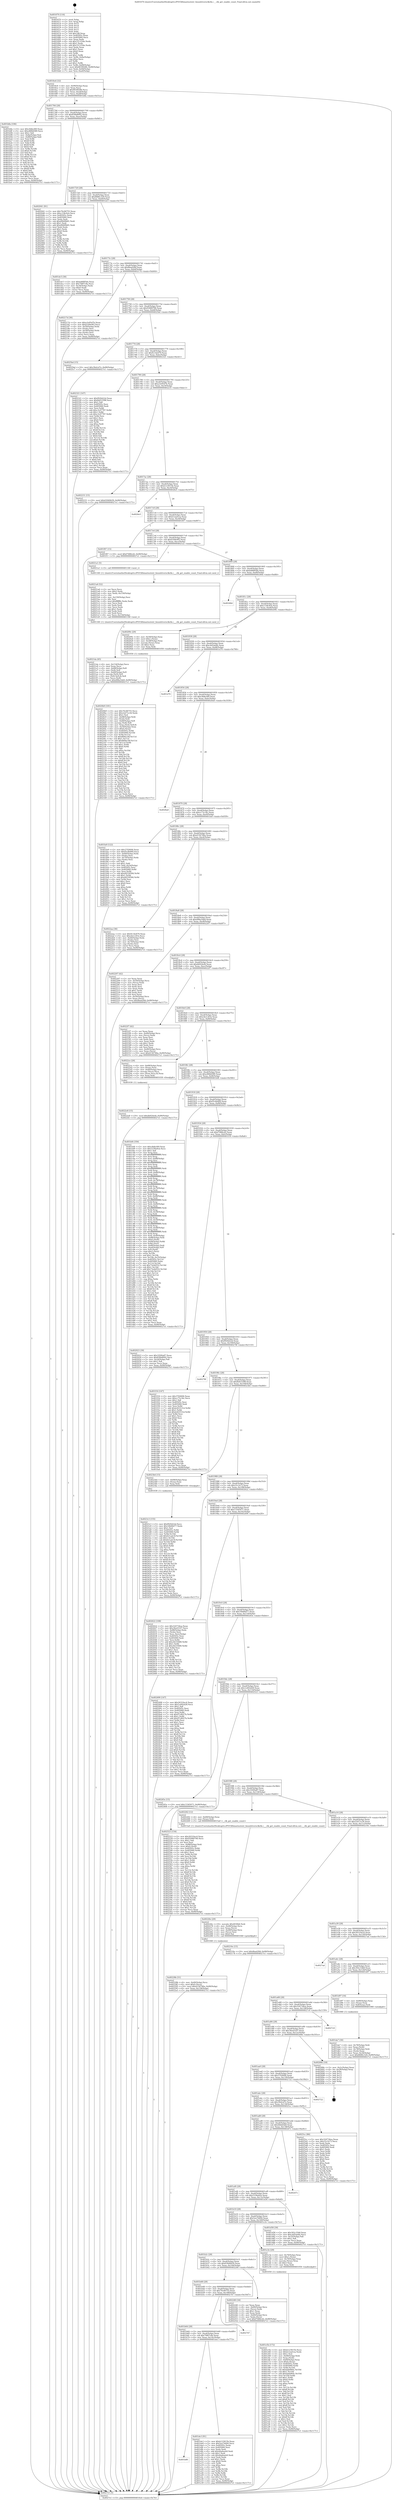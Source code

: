 digraph "0x401670" {
  label = "0x401670 (/mnt/c/Users/mathe/Desktop/tcc/POCII/binaries/extr_linuxdriversclkclk.c___clk_get_enable_count_Final-ollvm.out::main(0))"
  labelloc = "t"
  node[shape=record]

  Entry [label="",width=0.3,height=0.3,shape=circle,fillcolor=black,style=filled]
  "0x4016e4" [label="{
     0x4016e4 [32]\l
     | [instrs]\l
     &nbsp;&nbsp;0x4016e4 \<+6\>: mov -0x90(%rbp),%eax\l
     &nbsp;&nbsp;0x4016ea \<+2\>: mov %eax,%ecx\l
     &nbsp;&nbsp;0x4016ec \<+6\>: sub $0x8039f286,%ecx\l
     &nbsp;&nbsp;0x4016f2 \<+6\>: mov %eax,-0xa4(%rbp)\l
     &nbsp;&nbsp;0x4016f8 \<+6\>: mov %ecx,-0xa8(%rbp)\l
     &nbsp;&nbsp;0x4016fe \<+6\>: je 0000000000401b8a \<main+0x51a\>\l
  }"]
  "0x401b8a" [label="{
     0x401b8a [106]\l
     | [instrs]\l
     &nbsp;&nbsp;0x401b8a \<+5\>: mov $0xc8dbcf49,%eax\l
     &nbsp;&nbsp;0x401b8f \<+5\>: mov $0xe868d589,%ecx\l
     &nbsp;&nbsp;0x401b94 \<+2\>: mov $0x1,%dl\l
     &nbsp;&nbsp;0x401b96 \<+7\>: mov -0x8a(%rbp),%sil\l
     &nbsp;&nbsp;0x401b9d \<+7\>: mov -0x89(%rbp),%dil\l
     &nbsp;&nbsp;0x401ba4 \<+3\>: mov %sil,%r8b\l
     &nbsp;&nbsp;0x401ba7 \<+4\>: xor $0xff,%r8b\l
     &nbsp;&nbsp;0x401bab \<+3\>: mov %dil,%r9b\l
     &nbsp;&nbsp;0x401bae \<+4\>: xor $0xff,%r9b\l
     &nbsp;&nbsp;0x401bb2 \<+3\>: xor $0x0,%dl\l
     &nbsp;&nbsp;0x401bb5 \<+3\>: mov %r8b,%r10b\l
     &nbsp;&nbsp;0x401bb8 \<+4\>: and $0x0,%r10b\l
     &nbsp;&nbsp;0x401bbc \<+3\>: and %dl,%sil\l
     &nbsp;&nbsp;0x401bbf \<+3\>: mov %r9b,%r11b\l
     &nbsp;&nbsp;0x401bc2 \<+4\>: and $0x0,%r11b\l
     &nbsp;&nbsp;0x401bc6 \<+3\>: and %dl,%dil\l
     &nbsp;&nbsp;0x401bc9 \<+3\>: or %sil,%r10b\l
     &nbsp;&nbsp;0x401bcc \<+3\>: or %dil,%r11b\l
     &nbsp;&nbsp;0x401bcf \<+3\>: xor %r11b,%r10b\l
     &nbsp;&nbsp;0x401bd2 \<+3\>: or %r9b,%r8b\l
     &nbsp;&nbsp;0x401bd5 \<+4\>: xor $0xff,%r8b\l
     &nbsp;&nbsp;0x401bd9 \<+3\>: or $0x0,%dl\l
     &nbsp;&nbsp;0x401bdc \<+3\>: and %dl,%r8b\l
     &nbsp;&nbsp;0x401bdf \<+3\>: or %r8b,%r10b\l
     &nbsp;&nbsp;0x401be2 \<+4\>: test $0x1,%r10b\l
     &nbsp;&nbsp;0x401be6 \<+3\>: cmovne %ecx,%eax\l
     &nbsp;&nbsp;0x401be9 \<+6\>: mov %eax,-0x90(%rbp)\l
     &nbsp;&nbsp;0x401bef \<+5\>: jmp 00000000004027e1 \<main+0x1171\>\l
  }"]
  "0x401704" [label="{
     0x401704 [28]\l
     | [instrs]\l
     &nbsp;&nbsp;0x401704 \<+5\>: jmp 0000000000401709 \<main+0x99\>\l
     &nbsp;&nbsp;0x401709 \<+6\>: mov -0xa4(%rbp),%eax\l
     &nbsp;&nbsp;0x40170f \<+5\>: sub $0x836b8092,%eax\l
     &nbsp;&nbsp;0x401714 \<+6\>: mov %eax,-0xac(%rbp)\l
     &nbsp;&nbsp;0x40171a \<+6\>: je 0000000000402041 \<main+0x9d1\>\l
  }"]
  "0x4027e1" [label="{
     0x4027e1 [5]\l
     | [instrs]\l
     &nbsp;&nbsp;0x4027e1 \<+5\>: jmp 00000000004016e4 \<main+0x74\>\l
  }"]
  "0x401670" [label="{
     0x401670 [116]\l
     | [instrs]\l
     &nbsp;&nbsp;0x401670 \<+1\>: push %rbp\l
     &nbsp;&nbsp;0x401671 \<+3\>: mov %rsp,%rbp\l
     &nbsp;&nbsp;0x401674 \<+2\>: push %r15\l
     &nbsp;&nbsp;0x401676 \<+2\>: push %r14\l
     &nbsp;&nbsp;0x401678 \<+2\>: push %r13\l
     &nbsp;&nbsp;0x40167a \<+2\>: push %r12\l
     &nbsp;&nbsp;0x40167c \<+1\>: push %rbx\l
     &nbsp;&nbsp;0x40167d \<+7\>: sub $0x148,%rsp\l
     &nbsp;&nbsp;0x401684 \<+7\>: mov 0x40505c,%eax\l
     &nbsp;&nbsp;0x40168b \<+7\>: mov 0x405060,%ecx\l
     &nbsp;&nbsp;0x401692 \<+2\>: mov %eax,%edx\l
     &nbsp;&nbsp;0x401694 \<+6\>: sub $0x3311f3de,%edx\l
     &nbsp;&nbsp;0x40169a \<+3\>: sub $0x1,%edx\l
     &nbsp;&nbsp;0x40169d \<+6\>: add $0x3311f3de,%edx\l
     &nbsp;&nbsp;0x4016a3 \<+3\>: imul %edx,%eax\l
     &nbsp;&nbsp;0x4016a6 \<+3\>: and $0x1,%eax\l
     &nbsp;&nbsp;0x4016a9 \<+3\>: cmp $0x0,%eax\l
     &nbsp;&nbsp;0x4016ac \<+4\>: sete %r8b\l
     &nbsp;&nbsp;0x4016b0 \<+4\>: and $0x1,%r8b\l
     &nbsp;&nbsp;0x4016b4 \<+7\>: mov %r8b,-0x8a(%rbp)\l
     &nbsp;&nbsp;0x4016bb \<+3\>: cmp $0xa,%ecx\l
     &nbsp;&nbsp;0x4016be \<+4\>: setl %r8b\l
     &nbsp;&nbsp;0x4016c2 \<+4\>: and $0x1,%r8b\l
     &nbsp;&nbsp;0x4016c6 \<+7\>: mov %r8b,-0x89(%rbp)\l
     &nbsp;&nbsp;0x4016cd \<+10\>: movl $0x8039f286,-0x90(%rbp)\l
     &nbsp;&nbsp;0x4016d7 \<+6\>: mov %edi,-0x94(%rbp)\l
     &nbsp;&nbsp;0x4016dd \<+7\>: mov %rsi,-0xa0(%rbp)\l
  }"]
  Exit [label="",width=0.3,height=0.3,shape=circle,fillcolor=black,style=filled,peripheries=2]
  "0x402041" [label="{
     0x402041 [91]\l
     | [instrs]\l
     &nbsp;&nbsp;0x402041 \<+5\>: mov $0x70c06755,%eax\l
     &nbsp;&nbsp;0x402046 \<+5\>: mov $0xc158c9cb,%ecx\l
     &nbsp;&nbsp;0x40204b \<+7\>: mov 0x40505c,%edx\l
     &nbsp;&nbsp;0x402052 \<+7\>: mov 0x405060,%esi\l
     &nbsp;&nbsp;0x402059 \<+2\>: mov %edx,%edi\l
     &nbsp;&nbsp;0x40205b \<+6\>: sub $0xd9449b81,%edi\l
     &nbsp;&nbsp;0x402061 \<+3\>: sub $0x1,%edi\l
     &nbsp;&nbsp;0x402064 \<+6\>: add $0xd9449b81,%edi\l
     &nbsp;&nbsp;0x40206a \<+3\>: imul %edi,%edx\l
     &nbsp;&nbsp;0x40206d \<+3\>: and $0x1,%edx\l
     &nbsp;&nbsp;0x402070 \<+3\>: cmp $0x0,%edx\l
     &nbsp;&nbsp;0x402073 \<+4\>: sete %r8b\l
     &nbsp;&nbsp;0x402077 \<+3\>: cmp $0xa,%esi\l
     &nbsp;&nbsp;0x40207a \<+4\>: setl %r9b\l
     &nbsp;&nbsp;0x40207e \<+3\>: mov %r8b,%r10b\l
     &nbsp;&nbsp;0x402081 \<+3\>: and %r9b,%r10b\l
     &nbsp;&nbsp;0x402084 \<+3\>: xor %r9b,%r8b\l
     &nbsp;&nbsp;0x402087 \<+3\>: or %r8b,%r10b\l
     &nbsp;&nbsp;0x40208a \<+4\>: test $0x1,%r10b\l
     &nbsp;&nbsp;0x40208e \<+3\>: cmovne %ecx,%eax\l
     &nbsp;&nbsp;0x402091 \<+6\>: mov %eax,-0x90(%rbp)\l
     &nbsp;&nbsp;0x402097 \<+5\>: jmp 00000000004027e1 \<main+0x1171\>\l
  }"]
  "0x401720" [label="{
     0x401720 [28]\l
     | [instrs]\l
     &nbsp;&nbsp;0x401720 \<+5\>: jmp 0000000000401725 \<main+0xb5\>\l
     &nbsp;&nbsp;0x401725 \<+6\>: mov -0xa4(%rbp),%eax\l
     &nbsp;&nbsp;0x40172b \<+5\>: sub $0x8680c329,%eax\l
     &nbsp;&nbsp;0x401730 \<+6\>: mov %eax,-0xb0(%rbp)\l
     &nbsp;&nbsp;0x401736 \<+6\>: je 0000000000401dc5 \<main+0x755\>\l
  }"]
  "0x4023c3" [label="{
     0x4023c3 [155]\l
     | [instrs]\l
     &nbsp;&nbsp;0x4023c3 \<+5\>: mov $0xf920d22d,%ecx\l
     &nbsp;&nbsp;0x4023c8 \<+5\>: mov $0x16b66d77,%edx\l
     &nbsp;&nbsp;0x4023cd \<+3\>: mov $0x1,%sil\l
     &nbsp;&nbsp;0x4023d0 \<+8\>: mov 0x40505c,%r8d\l
     &nbsp;&nbsp;0x4023d8 \<+8\>: mov 0x405060,%r9d\l
     &nbsp;&nbsp;0x4023e0 \<+3\>: mov %r8d,%r10d\l
     &nbsp;&nbsp;0x4023e3 \<+7\>: add $0x621adc5f,%r10d\l
     &nbsp;&nbsp;0x4023ea \<+4\>: sub $0x1,%r10d\l
     &nbsp;&nbsp;0x4023ee \<+7\>: sub $0x621adc5f,%r10d\l
     &nbsp;&nbsp;0x4023f5 \<+4\>: imul %r10d,%r8d\l
     &nbsp;&nbsp;0x4023f9 \<+4\>: and $0x1,%r8d\l
     &nbsp;&nbsp;0x4023fd \<+4\>: cmp $0x0,%r8d\l
     &nbsp;&nbsp;0x402401 \<+4\>: sete %r11b\l
     &nbsp;&nbsp;0x402405 \<+4\>: cmp $0xa,%r9d\l
     &nbsp;&nbsp;0x402409 \<+3\>: setl %bl\l
     &nbsp;&nbsp;0x40240c \<+3\>: mov %r11b,%r14b\l
     &nbsp;&nbsp;0x40240f \<+4\>: xor $0xff,%r14b\l
     &nbsp;&nbsp;0x402413 \<+3\>: mov %bl,%r15b\l
     &nbsp;&nbsp;0x402416 \<+4\>: xor $0xff,%r15b\l
     &nbsp;&nbsp;0x40241a \<+4\>: xor $0x0,%sil\l
     &nbsp;&nbsp;0x40241e \<+3\>: mov %r14b,%r12b\l
     &nbsp;&nbsp;0x402421 \<+4\>: and $0x0,%r12b\l
     &nbsp;&nbsp;0x402425 \<+3\>: and %sil,%r11b\l
     &nbsp;&nbsp;0x402428 \<+3\>: mov %r15b,%r13b\l
     &nbsp;&nbsp;0x40242b \<+4\>: and $0x0,%r13b\l
     &nbsp;&nbsp;0x40242f \<+3\>: and %sil,%bl\l
     &nbsp;&nbsp;0x402432 \<+3\>: or %r11b,%r12b\l
     &nbsp;&nbsp;0x402435 \<+3\>: or %bl,%r13b\l
     &nbsp;&nbsp;0x402438 \<+3\>: xor %r13b,%r12b\l
     &nbsp;&nbsp;0x40243b \<+3\>: or %r15b,%r14b\l
     &nbsp;&nbsp;0x40243e \<+4\>: xor $0xff,%r14b\l
     &nbsp;&nbsp;0x402442 \<+4\>: or $0x0,%sil\l
     &nbsp;&nbsp;0x402446 \<+3\>: and %sil,%r14b\l
     &nbsp;&nbsp;0x402449 \<+3\>: or %r14b,%r12b\l
     &nbsp;&nbsp;0x40244c \<+4\>: test $0x1,%r12b\l
     &nbsp;&nbsp;0x402450 \<+3\>: cmovne %edx,%ecx\l
     &nbsp;&nbsp;0x402453 \<+6\>: mov %ecx,-0x90(%rbp)\l
     &nbsp;&nbsp;0x402459 \<+5\>: jmp 00000000004027e1 \<main+0x1171\>\l
  }"]
  "0x401dc5" [label="{
     0x401dc5 [30]\l
     | [instrs]\l
     &nbsp;&nbsp;0x401dc5 \<+5\>: mov $0xbd6f85bb,%eax\l
     &nbsp;&nbsp;0x401dca \<+5\>: mov $0x748f7c8a,%ecx\l
     &nbsp;&nbsp;0x401dcf \<+3\>: mov -0x34(%rbp),%edx\l
     &nbsp;&nbsp;0x401dd2 \<+3\>: cmp $0x0,%edx\l
     &nbsp;&nbsp;0x401dd5 \<+3\>: cmove %ecx,%eax\l
     &nbsp;&nbsp;0x401dd8 \<+6\>: mov %eax,-0x90(%rbp)\l
     &nbsp;&nbsp;0x401dde \<+5\>: jmp 00000000004027e1 \<main+0x1171\>\l
  }"]
  "0x40173c" [label="{
     0x40173c [28]\l
     | [instrs]\l
     &nbsp;&nbsp;0x40173c \<+5\>: jmp 0000000000401741 \<main+0xd1\>\l
     &nbsp;&nbsp;0x401741 \<+6\>: mov -0xa4(%rbp),%eax\l
     &nbsp;&nbsp;0x401747 \<+5\>: sub $0x8bad2fbf,%eax\l
     &nbsp;&nbsp;0x40174c \<+6\>: mov %eax,-0xb4(%rbp)\l
     &nbsp;&nbsp;0x401752 \<+6\>: je 000000000040217d \<main+0xb0d\>\l
  }"]
  "0x4022e8" [label="{
     0x4022e8 [15]\l
     | [instrs]\l
     &nbsp;&nbsp;0x4022e8 \<+10\>: movl $0xdb924efd,-0x90(%rbp)\l
     &nbsp;&nbsp;0x4022f2 \<+5\>: jmp 00000000004027e1 \<main+0x1171\>\l
  }"]
  "0x40217d" [label="{
     0x40217d [36]\l
     | [instrs]\l
     &nbsp;&nbsp;0x40217d \<+5\>: mov $0xa3e95d7b,%eax\l
     &nbsp;&nbsp;0x402182 \<+5\>: mov $0xb169e9f3,%ecx\l
     &nbsp;&nbsp;0x402187 \<+4\>: mov -0x50(%rbp),%rdx\l
     &nbsp;&nbsp;0x40218b \<+2\>: mov (%rdx),%esi\l
     &nbsp;&nbsp;0x40218d \<+4\>: mov -0x58(%rbp),%rdx\l
     &nbsp;&nbsp;0x402191 \<+2\>: cmp (%rdx),%esi\l
     &nbsp;&nbsp;0x402193 \<+3\>: cmovl %ecx,%eax\l
     &nbsp;&nbsp;0x402196 \<+6\>: mov %eax,-0x90(%rbp)\l
     &nbsp;&nbsp;0x40219c \<+5\>: jmp 00000000004027e1 \<main+0x1171\>\l
  }"]
  "0x401758" [label="{
     0x401758 [28]\l
     | [instrs]\l
     &nbsp;&nbsp;0x401758 \<+5\>: jmp 000000000040175d \<main+0xed\>\l
     &nbsp;&nbsp;0x40175d \<+6\>: mov -0xa4(%rbp),%eax\l
     &nbsp;&nbsp;0x401763 \<+5\>: sub $0x93089706,%eax\l
     &nbsp;&nbsp;0x401768 \<+6\>: mov %eax,-0xb8(%rbp)\l
     &nbsp;&nbsp;0x40176e \<+6\>: je 00000000004025bd \<main+0xf4d\>\l
  }"]
  "0x40228b" [label="{
     0x40228b [31]\l
     | [instrs]\l
     &nbsp;&nbsp;0x40228b \<+4\>: mov -0x40(%rbp),%rcx\l
     &nbsp;&nbsp;0x40228f \<+6\>: movl $0x0,(%rcx)\l
     &nbsp;&nbsp;0x402295 \<+10\>: movl $0xd156746a,-0x90(%rbp)\l
     &nbsp;&nbsp;0x40229f \<+6\>: mov %eax,-0x158(%rbp)\l
     &nbsp;&nbsp;0x4022a5 \<+5\>: jmp 00000000004027e1 \<main+0x1171\>\l
  }"]
  "0x4025bd" [label="{
     0x4025bd [15]\l
     | [instrs]\l
     &nbsp;&nbsp;0x4025bd \<+10\>: movl $0x39efcd7e,-0x90(%rbp)\l
     &nbsp;&nbsp;0x4025c7 \<+5\>: jmp 00000000004027e1 \<main+0x1171\>\l
  }"]
  "0x401774" [label="{
     0x401774 [28]\l
     | [instrs]\l
     &nbsp;&nbsp;0x401774 \<+5\>: jmp 0000000000401779 \<main+0x109\>\l
     &nbsp;&nbsp;0x401779 \<+6\>: mov -0xa4(%rbp),%eax\l
     &nbsp;&nbsp;0x40177f \<+5\>: sub $0x9c14e670,%eax\l
     &nbsp;&nbsp;0x401784 \<+6\>: mov %eax,-0xbc(%rbp)\l
     &nbsp;&nbsp;0x40178a \<+6\>: je 0000000000402321 \<main+0xcb1\>\l
  }"]
  "0x40226e" [label="{
     0x40226e [29]\l
     | [instrs]\l
     &nbsp;&nbsp;0x40226e \<+10\>: movabs $0x4030b6,%rdi\l
     &nbsp;&nbsp;0x402278 \<+4\>: mov -0x48(%rbp),%rcx\l
     &nbsp;&nbsp;0x40227c \<+2\>: mov %eax,(%rcx)\l
     &nbsp;&nbsp;0x40227e \<+4\>: mov -0x48(%rbp),%rcx\l
     &nbsp;&nbsp;0x402282 \<+2\>: mov (%rcx),%esi\l
     &nbsp;&nbsp;0x402284 \<+2\>: mov $0x0,%al\l
     &nbsp;&nbsp;0x402286 \<+5\>: call 0000000000401040 \<printf@plt\>\l
     | [calls]\l
     &nbsp;&nbsp;0x401040 \{1\} (unknown)\l
  }"]
  "0x402321" [label="{
     0x402321 [147]\l
     | [instrs]\l
     &nbsp;&nbsp;0x402321 \<+5\>: mov $0xf920d22d,%eax\l
     &nbsp;&nbsp;0x402326 \<+5\>: mov $0xfb453398,%ecx\l
     &nbsp;&nbsp;0x40232b \<+2\>: mov $0x1,%dl\l
     &nbsp;&nbsp;0x40232d \<+7\>: mov 0x40505c,%esi\l
     &nbsp;&nbsp;0x402334 \<+7\>: mov 0x405060,%edi\l
     &nbsp;&nbsp;0x40233b \<+3\>: mov %esi,%r8d\l
     &nbsp;&nbsp;0x40233e \<+7\>: add $0xc3c07787,%r8d\l
     &nbsp;&nbsp;0x402345 \<+4\>: sub $0x1,%r8d\l
     &nbsp;&nbsp;0x402349 \<+7\>: sub $0xc3c07787,%r8d\l
     &nbsp;&nbsp;0x402350 \<+4\>: imul %r8d,%esi\l
     &nbsp;&nbsp;0x402354 \<+3\>: and $0x1,%esi\l
     &nbsp;&nbsp;0x402357 \<+3\>: cmp $0x0,%esi\l
     &nbsp;&nbsp;0x40235a \<+4\>: sete %r9b\l
     &nbsp;&nbsp;0x40235e \<+3\>: cmp $0xa,%edi\l
     &nbsp;&nbsp;0x402361 \<+4\>: setl %r10b\l
     &nbsp;&nbsp;0x402365 \<+3\>: mov %r9b,%r11b\l
     &nbsp;&nbsp;0x402368 \<+4\>: xor $0xff,%r11b\l
     &nbsp;&nbsp;0x40236c \<+3\>: mov %r10b,%bl\l
     &nbsp;&nbsp;0x40236f \<+3\>: xor $0xff,%bl\l
     &nbsp;&nbsp;0x402372 \<+3\>: xor $0x0,%dl\l
     &nbsp;&nbsp;0x402375 \<+3\>: mov %r11b,%r14b\l
     &nbsp;&nbsp;0x402378 \<+4\>: and $0x0,%r14b\l
     &nbsp;&nbsp;0x40237c \<+3\>: and %dl,%r9b\l
     &nbsp;&nbsp;0x40237f \<+3\>: mov %bl,%r15b\l
     &nbsp;&nbsp;0x402382 \<+4\>: and $0x0,%r15b\l
     &nbsp;&nbsp;0x402386 \<+3\>: and %dl,%r10b\l
     &nbsp;&nbsp;0x402389 \<+3\>: or %r9b,%r14b\l
     &nbsp;&nbsp;0x40238c \<+3\>: or %r10b,%r15b\l
     &nbsp;&nbsp;0x40238f \<+3\>: xor %r15b,%r14b\l
     &nbsp;&nbsp;0x402392 \<+3\>: or %bl,%r11b\l
     &nbsp;&nbsp;0x402395 \<+4\>: xor $0xff,%r11b\l
     &nbsp;&nbsp;0x402399 \<+3\>: or $0x0,%dl\l
     &nbsp;&nbsp;0x40239c \<+3\>: and %dl,%r11b\l
     &nbsp;&nbsp;0x40239f \<+3\>: or %r11b,%r14b\l
     &nbsp;&nbsp;0x4023a2 \<+4\>: test $0x1,%r14b\l
     &nbsp;&nbsp;0x4023a6 \<+3\>: cmovne %ecx,%eax\l
     &nbsp;&nbsp;0x4023a9 \<+6\>: mov %eax,-0x90(%rbp)\l
     &nbsp;&nbsp;0x4023af \<+5\>: jmp 00000000004027e1 \<main+0x1171\>\l
  }"]
  "0x401790" [label="{
     0x401790 [28]\l
     | [instrs]\l
     &nbsp;&nbsp;0x401790 \<+5\>: jmp 0000000000401795 \<main+0x125\>\l
     &nbsp;&nbsp;0x401795 \<+6\>: mov -0xa4(%rbp),%eax\l
     &nbsp;&nbsp;0x40179b \<+5\>: sub $0xa3e95d7b,%eax\l
     &nbsp;&nbsp;0x4017a0 \<+6\>: mov %eax,-0xc0(%rbp)\l
     &nbsp;&nbsp;0x4017a6 \<+6\>: je 0000000000402231 \<main+0xbc1\>\l
  }"]
  "0x4021da" [label="{
     0x4021da [45]\l
     | [instrs]\l
     &nbsp;&nbsp;0x4021da \<+6\>: mov -0x154(%rbp),%ecx\l
     &nbsp;&nbsp;0x4021e0 \<+3\>: imul %eax,%ecx\l
     &nbsp;&nbsp;0x4021e3 \<+4\>: mov -0x68(%rbp),%r8\l
     &nbsp;&nbsp;0x4021e7 \<+3\>: mov (%r8),%r8\l
     &nbsp;&nbsp;0x4021ea \<+4\>: mov -0x60(%rbp),%r9\l
     &nbsp;&nbsp;0x4021ee \<+3\>: movslq (%r9),%r9\l
     &nbsp;&nbsp;0x4021f1 \<+4\>: mov (%r8,%r9,8),%r8\l
     &nbsp;&nbsp;0x4021f5 \<+3\>: mov %ecx,(%r8)\l
     &nbsp;&nbsp;0x4021f8 \<+10\>: movl $0xd98a1bb9,-0x90(%rbp)\l
     &nbsp;&nbsp;0x402202 \<+5\>: jmp 00000000004027e1 \<main+0x1171\>\l
  }"]
  "0x402231" [label="{
     0x402231 [15]\l
     | [instrs]\l
     &nbsp;&nbsp;0x402231 \<+10\>: movl $0x63040b59,-0x90(%rbp)\l
     &nbsp;&nbsp;0x40223b \<+5\>: jmp 00000000004027e1 \<main+0x1171\>\l
  }"]
  "0x4017ac" [label="{
     0x4017ac [28]\l
     | [instrs]\l
     &nbsp;&nbsp;0x4017ac \<+5\>: jmp 00000000004017b1 \<main+0x141\>\l
     &nbsp;&nbsp;0x4017b1 \<+6\>: mov -0xa4(%rbp),%eax\l
     &nbsp;&nbsp;0x4017b7 \<+5\>: sub $0xb123615b,%eax\l
     &nbsp;&nbsp;0x4017bc \<+6\>: mov %eax,-0xc4(%rbp)\l
     &nbsp;&nbsp;0x4017c2 \<+6\>: je 00000000004026e5 \<main+0x1075\>\l
  }"]
  "0x4021a6" [label="{
     0x4021a6 [52]\l
     | [instrs]\l
     &nbsp;&nbsp;0x4021a6 \<+2\>: xor %ecx,%ecx\l
     &nbsp;&nbsp;0x4021a8 \<+5\>: mov $0x2,%edx\l
     &nbsp;&nbsp;0x4021ad \<+6\>: mov %edx,-0x150(%rbp)\l
     &nbsp;&nbsp;0x4021b3 \<+1\>: cltd\l
     &nbsp;&nbsp;0x4021b4 \<+6\>: mov -0x150(%rbp),%esi\l
     &nbsp;&nbsp;0x4021ba \<+2\>: idiv %esi\l
     &nbsp;&nbsp;0x4021bc \<+6\>: imul $0xfffffffe,%edx,%edx\l
     &nbsp;&nbsp;0x4021c2 \<+2\>: mov %ecx,%edi\l
     &nbsp;&nbsp;0x4021c4 \<+2\>: sub %edx,%edi\l
     &nbsp;&nbsp;0x4021c6 \<+2\>: mov %ecx,%edx\l
     &nbsp;&nbsp;0x4021c8 \<+3\>: sub $0x1,%edx\l
     &nbsp;&nbsp;0x4021cb \<+2\>: add %edx,%edi\l
     &nbsp;&nbsp;0x4021cd \<+2\>: sub %edi,%ecx\l
     &nbsp;&nbsp;0x4021cf \<+6\>: mov %ecx,-0x154(%rbp)\l
     &nbsp;&nbsp;0x4021d5 \<+5\>: call 0000000000401160 \<next_i\>\l
     | [calls]\l
     &nbsp;&nbsp;0x401160 \{1\} (/mnt/c/Users/mathe/Desktop/tcc/POCII/binaries/extr_linuxdriversclkclk.c___clk_get_enable_count_Final-ollvm.out::next_i)\l
  }"]
  "0x4026e5" [label="{
     0x4026e5\l
  }", style=dashed]
  "0x4017c8" [label="{
     0x4017c8 [28]\l
     | [instrs]\l
     &nbsp;&nbsp;0x4017c8 \<+5\>: jmp 00000000004017cd \<main+0x15d\>\l
     &nbsp;&nbsp;0x4017cd \<+6\>: mov -0xa4(%rbp),%eax\l
     &nbsp;&nbsp;0x4017d3 \<+5\>: sub $0xb12ad1ea,%eax\l
     &nbsp;&nbsp;0x4017d8 \<+6\>: mov %eax,-0xc8(%rbp)\l
     &nbsp;&nbsp;0x4017de \<+6\>: je 0000000000401f07 \<main+0x897\>\l
  }"]
  "0x4020b9" [label="{
     0x4020b9 [181]\l
     | [instrs]\l
     &nbsp;&nbsp;0x4020b9 \<+5\>: mov $0x70c06755,%ecx\l
     &nbsp;&nbsp;0x4020be \<+5\>: mov $0x22d71e34,%edx\l
     &nbsp;&nbsp;0x4020c3 \<+3\>: mov $0x1,%sil\l
     &nbsp;&nbsp;0x4020c6 \<+4\>: mov -0x68(%rbp),%rdi\l
     &nbsp;&nbsp;0x4020ca \<+3\>: mov (%rdi),%rdi\l
     &nbsp;&nbsp;0x4020cd \<+4\>: mov -0x60(%rbp),%r8\l
     &nbsp;&nbsp;0x4020d1 \<+3\>: movslq (%r8),%r8\l
     &nbsp;&nbsp;0x4020d4 \<+4\>: mov %rax,(%rdi,%r8,8)\l
     &nbsp;&nbsp;0x4020d8 \<+4\>: mov -0x50(%rbp),%rax\l
     &nbsp;&nbsp;0x4020dc \<+6\>: movl $0x0,(%rax)\l
     &nbsp;&nbsp;0x4020e2 \<+8\>: mov 0x40505c,%r9d\l
     &nbsp;&nbsp;0x4020ea \<+8\>: mov 0x405060,%r10d\l
     &nbsp;&nbsp;0x4020f2 \<+3\>: mov %r9d,%r11d\l
     &nbsp;&nbsp;0x4020f5 \<+7\>: sub $0xf60be34f,%r11d\l
     &nbsp;&nbsp;0x4020fc \<+4\>: sub $0x1,%r11d\l
     &nbsp;&nbsp;0x402100 \<+7\>: add $0xf60be34f,%r11d\l
     &nbsp;&nbsp;0x402107 \<+4\>: imul %r11d,%r9d\l
     &nbsp;&nbsp;0x40210b \<+4\>: and $0x1,%r9d\l
     &nbsp;&nbsp;0x40210f \<+4\>: cmp $0x0,%r9d\l
     &nbsp;&nbsp;0x402113 \<+3\>: sete %bl\l
     &nbsp;&nbsp;0x402116 \<+4\>: cmp $0xa,%r10d\l
     &nbsp;&nbsp;0x40211a \<+4\>: setl %r14b\l
     &nbsp;&nbsp;0x40211e \<+3\>: mov %bl,%r15b\l
     &nbsp;&nbsp;0x402121 \<+4\>: xor $0xff,%r15b\l
     &nbsp;&nbsp;0x402125 \<+3\>: mov %r14b,%r12b\l
     &nbsp;&nbsp;0x402128 \<+4\>: xor $0xff,%r12b\l
     &nbsp;&nbsp;0x40212c \<+4\>: xor $0x0,%sil\l
     &nbsp;&nbsp;0x402130 \<+3\>: mov %r15b,%r13b\l
     &nbsp;&nbsp;0x402133 \<+4\>: and $0x0,%r13b\l
     &nbsp;&nbsp;0x402137 \<+3\>: and %sil,%bl\l
     &nbsp;&nbsp;0x40213a \<+3\>: mov %r12b,%al\l
     &nbsp;&nbsp;0x40213d \<+2\>: and $0x0,%al\l
     &nbsp;&nbsp;0x40213f \<+3\>: and %sil,%r14b\l
     &nbsp;&nbsp;0x402142 \<+3\>: or %bl,%r13b\l
     &nbsp;&nbsp;0x402145 \<+3\>: or %r14b,%al\l
     &nbsp;&nbsp;0x402148 \<+3\>: xor %al,%r13b\l
     &nbsp;&nbsp;0x40214b \<+3\>: or %r12b,%r15b\l
     &nbsp;&nbsp;0x40214e \<+4\>: xor $0xff,%r15b\l
     &nbsp;&nbsp;0x402152 \<+4\>: or $0x0,%sil\l
     &nbsp;&nbsp;0x402156 \<+3\>: and %sil,%r15b\l
     &nbsp;&nbsp;0x402159 \<+3\>: or %r15b,%r13b\l
     &nbsp;&nbsp;0x40215c \<+4\>: test $0x1,%r13b\l
     &nbsp;&nbsp;0x402160 \<+3\>: cmovne %edx,%ecx\l
     &nbsp;&nbsp;0x402163 \<+6\>: mov %ecx,-0x90(%rbp)\l
     &nbsp;&nbsp;0x402169 \<+5\>: jmp 00000000004027e1 \<main+0x1171\>\l
  }"]
  "0x401f07" [label="{
     0x401f07 [15]\l
     | [instrs]\l
     &nbsp;&nbsp;0x401f07 \<+10\>: movl $0xf7486cd2,-0x90(%rbp)\l
     &nbsp;&nbsp;0x401f11 \<+5\>: jmp 00000000004027e1 \<main+0x1171\>\l
  }"]
  "0x4017e4" [label="{
     0x4017e4 [28]\l
     | [instrs]\l
     &nbsp;&nbsp;0x4017e4 \<+5\>: jmp 00000000004017e9 \<main+0x179\>\l
     &nbsp;&nbsp;0x4017e9 \<+6\>: mov -0xa4(%rbp),%eax\l
     &nbsp;&nbsp;0x4017ef \<+5\>: sub $0xb169e9f3,%eax\l
     &nbsp;&nbsp;0x4017f4 \<+6\>: mov %eax,-0xcc(%rbp)\l
     &nbsp;&nbsp;0x4017fa \<+6\>: je 00000000004021a1 \<main+0xb31\>\l
  }"]
  "0x401e5b" [label="{
     0x401e5b [172]\l
     | [instrs]\l
     &nbsp;&nbsp;0x401e5b \<+5\>: mov $0xb123615b,%ecx\l
     &nbsp;&nbsp;0x401e60 \<+5\>: mov $0xb12ad1ea,%edx\l
     &nbsp;&nbsp;0x401e65 \<+3\>: mov $0x1,%sil\l
     &nbsp;&nbsp;0x401e68 \<+4\>: mov -0x68(%rbp),%rdi\l
     &nbsp;&nbsp;0x401e6c \<+3\>: mov %rax,(%rdi)\l
     &nbsp;&nbsp;0x401e6f \<+4\>: mov -0x60(%rbp),%rax\l
     &nbsp;&nbsp;0x401e73 \<+6\>: movl $0x0,(%rax)\l
     &nbsp;&nbsp;0x401e79 \<+8\>: mov 0x40505c,%r8d\l
     &nbsp;&nbsp;0x401e81 \<+8\>: mov 0x405060,%r9d\l
     &nbsp;&nbsp;0x401e89 \<+3\>: mov %r8d,%r10d\l
     &nbsp;&nbsp;0x401e8c \<+7\>: sub $0xfabb964c,%r10d\l
     &nbsp;&nbsp;0x401e93 \<+4\>: sub $0x1,%r10d\l
     &nbsp;&nbsp;0x401e97 \<+7\>: add $0xfabb964c,%r10d\l
     &nbsp;&nbsp;0x401e9e \<+4\>: imul %r10d,%r8d\l
     &nbsp;&nbsp;0x401ea2 \<+4\>: and $0x1,%r8d\l
     &nbsp;&nbsp;0x401ea6 \<+4\>: cmp $0x0,%r8d\l
     &nbsp;&nbsp;0x401eaa \<+4\>: sete %r11b\l
     &nbsp;&nbsp;0x401eae \<+4\>: cmp $0xa,%r9d\l
     &nbsp;&nbsp;0x401eb2 \<+3\>: setl %bl\l
     &nbsp;&nbsp;0x401eb5 \<+3\>: mov %r11b,%r14b\l
     &nbsp;&nbsp;0x401eb8 \<+4\>: xor $0xff,%r14b\l
     &nbsp;&nbsp;0x401ebc \<+3\>: mov %bl,%r15b\l
     &nbsp;&nbsp;0x401ebf \<+4\>: xor $0xff,%r15b\l
     &nbsp;&nbsp;0x401ec3 \<+4\>: xor $0x1,%sil\l
     &nbsp;&nbsp;0x401ec7 \<+3\>: mov %r14b,%r12b\l
     &nbsp;&nbsp;0x401eca \<+4\>: and $0xff,%r12b\l
     &nbsp;&nbsp;0x401ece \<+3\>: and %sil,%r11b\l
     &nbsp;&nbsp;0x401ed1 \<+3\>: mov %r15b,%r13b\l
     &nbsp;&nbsp;0x401ed4 \<+4\>: and $0xff,%r13b\l
     &nbsp;&nbsp;0x401ed8 \<+3\>: and %sil,%bl\l
     &nbsp;&nbsp;0x401edb \<+3\>: or %r11b,%r12b\l
     &nbsp;&nbsp;0x401ede \<+3\>: or %bl,%r13b\l
     &nbsp;&nbsp;0x401ee1 \<+3\>: xor %r13b,%r12b\l
     &nbsp;&nbsp;0x401ee4 \<+3\>: or %r15b,%r14b\l
     &nbsp;&nbsp;0x401ee7 \<+4\>: xor $0xff,%r14b\l
     &nbsp;&nbsp;0x401eeb \<+4\>: or $0x1,%sil\l
     &nbsp;&nbsp;0x401eef \<+3\>: and %sil,%r14b\l
     &nbsp;&nbsp;0x401ef2 \<+3\>: or %r14b,%r12b\l
     &nbsp;&nbsp;0x401ef5 \<+4\>: test $0x1,%r12b\l
     &nbsp;&nbsp;0x401ef9 \<+3\>: cmovne %edx,%ecx\l
     &nbsp;&nbsp;0x401efc \<+6\>: mov %ecx,-0x90(%rbp)\l
     &nbsp;&nbsp;0x401f02 \<+5\>: jmp 00000000004027e1 \<main+0x1171\>\l
  }"]
  "0x4021a1" [label="{
     0x4021a1 [5]\l
     | [instrs]\l
     &nbsp;&nbsp;0x4021a1 \<+5\>: call 0000000000401160 \<next_i\>\l
     | [calls]\l
     &nbsp;&nbsp;0x401160 \{1\} (/mnt/c/Users/mathe/Desktop/tcc/POCII/binaries/extr_linuxdriversclkclk.c___clk_get_enable_count_Final-ollvm.out::next_i)\l
  }"]
  "0x401800" [label="{
     0x401800 [28]\l
     | [instrs]\l
     &nbsp;&nbsp;0x401800 \<+5\>: jmp 0000000000401805 \<main+0x195\>\l
     &nbsp;&nbsp;0x401805 \<+6\>: mov -0xa4(%rbp),%eax\l
     &nbsp;&nbsp;0x40180b \<+5\>: sub $0xbd6f85bb,%eax\l
     &nbsp;&nbsp;0x401810 \<+6\>: mov %eax,-0xd0(%rbp)\l
     &nbsp;&nbsp;0x401816 \<+6\>: je 000000000040246d \<main+0xdfd\>\l
  }"]
  "0x401b80" [label="{
     0x401b80\l
  }", style=dashed]
  "0x40246d" [label="{
     0x40246d\l
  }", style=dashed]
  "0x40181c" [label="{
     0x40181c [28]\l
     | [instrs]\l
     &nbsp;&nbsp;0x40181c \<+5\>: jmp 0000000000401821 \<main+0x1b1\>\l
     &nbsp;&nbsp;0x401821 \<+6\>: mov -0xa4(%rbp),%eax\l
     &nbsp;&nbsp;0x401827 \<+5\>: sub $0xc158c9cb,%eax\l
     &nbsp;&nbsp;0x40182c \<+6\>: mov %eax,-0xd4(%rbp)\l
     &nbsp;&nbsp;0x401832 \<+6\>: je 000000000040209c \<main+0xa2c\>\l
  }"]
  "0x401de3" [label="{
     0x401de3 [91]\l
     | [instrs]\l
     &nbsp;&nbsp;0x401de3 \<+5\>: mov $0xb123615b,%eax\l
     &nbsp;&nbsp;0x401de8 \<+5\>: mov $0x5ea74404,%ecx\l
     &nbsp;&nbsp;0x401ded \<+7\>: mov 0x40505c,%edx\l
     &nbsp;&nbsp;0x401df4 \<+7\>: mov 0x405060,%esi\l
     &nbsp;&nbsp;0x401dfb \<+2\>: mov %edx,%edi\l
     &nbsp;&nbsp;0x401dfd \<+6\>: add $0x4da6aeb9,%edi\l
     &nbsp;&nbsp;0x401e03 \<+3\>: sub $0x1,%edi\l
     &nbsp;&nbsp;0x401e06 \<+6\>: sub $0x4da6aeb9,%edi\l
     &nbsp;&nbsp;0x401e0c \<+3\>: imul %edi,%edx\l
     &nbsp;&nbsp;0x401e0f \<+3\>: and $0x1,%edx\l
     &nbsp;&nbsp;0x401e12 \<+3\>: cmp $0x0,%edx\l
     &nbsp;&nbsp;0x401e15 \<+4\>: sete %r8b\l
     &nbsp;&nbsp;0x401e19 \<+3\>: cmp $0xa,%esi\l
     &nbsp;&nbsp;0x401e1c \<+4\>: setl %r9b\l
     &nbsp;&nbsp;0x401e20 \<+3\>: mov %r8b,%r10b\l
     &nbsp;&nbsp;0x401e23 \<+3\>: and %r9b,%r10b\l
     &nbsp;&nbsp;0x401e26 \<+3\>: xor %r9b,%r8b\l
     &nbsp;&nbsp;0x401e29 \<+3\>: or %r8b,%r10b\l
     &nbsp;&nbsp;0x401e2c \<+4\>: test $0x1,%r10b\l
     &nbsp;&nbsp;0x401e30 \<+3\>: cmovne %ecx,%eax\l
     &nbsp;&nbsp;0x401e33 \<+6\>: mov %eax,-0x90(%rbp)\l
     &nbsp;&nbsp;0x401e39 \<+5\>: jmp 00000000004027e1 \<main+0x1171\>\l
  }"]
  "0x40209c" [label="{
     0x40209c [29]\l
     | [instrs]\l
     &nbsp;&nbsp;0x40209c \<+4\>: mov -0x58(%rbp),%rax\l
     &nbsp;&nbsp;0x4020a0 \<+6\>: movl $0x1,(%rax)\l
     &nbsp;&nbsp;0x4020a6 \<+4\>: mov -0x58(%rbp),%rax\l
     &nbsp;&nbsp;0x4020aa \<+3\>: movslq (%rax),%rax\l
     &nbsp;&nbsp;0x4020ad \<+4\>: shl $0x2,%rax\l
     &nbsp;&nbsp;0x4020b1 \<+3\>: mov %rax,%rdi\l
     &nbsp;&nbsp;0x4020b4 \<+5\>: call 0000000000401050 \<malloc@plt\>\l
     | [calls]\l
     &nbsp;&nbsp;0x401050 \{1\} (unknown)\l
  }"]
  "0x401838" [label="{
     0x401838 [28]\l
     | [instrs]\l
     &nbsp;&nbsp;0x401838 \<+5\>: jmp 000000000040183d \<main+0x1cd\>\l
     &nbsp;&nbsp;0x40183d \<+6\>: mov -0xa4(%rbp),%eax\l
     &nbsp;&nbsp;0x401843 \<+5\>: sub $0xc4d5ab4b,%eax\l
     &nbsp;&nbsp;0x401848 \<+6\>: mov %eax,-0xd8(%rbp)\l
     &nbsp;&nbsp;0x40184e \<+6\>: je 0000000000401d76 \<main+0x706\>\l
  }"]
  "0x401b64" [label="{
     0x401b64 [28]\l
     | [instrs]\l
     &nbsp;&nbsp;0x401b64 \<+5\>: jmp 0000000000401b69 \<main+0x4f9\>\l
     &nbsp;&nbsp;0x401b69 \<+6\>: mov -0xa4(%rbp),%eax\l
     &nbsp;&nbsp;0x401b6f \<+5\>: sub $0x748f7c8a,%eax\l
     &nbsp;&nbsp;0x401b74 \<+6\>: mov %eax,-0x14c(%rbp)\l
     &nbsp;&nbsp;0x401b7a \<+6\>: je 0000000000401de3 \<main+0x773\>\l
  }"]
  "0x401d76" [label="{
     0x401d76\l
  }", style=dashed]
  "0x401854" [label="{
     0x401854 [28]\l
     | [instrs]\l
     &nbsp;&nbsp;0x401854 \<+5\>: jmp 0000000000401859 \<main+0x1e9\>\l
     &nbsp;&nbsp;0x401859 \<+6\>: mov -0xa4(%rbp),%eax\l
     &nbsp;&nbsp;0x40185f \<+5\>: sub $0xc8dbcf49,%eax\l
     &nbsp;&nbsp;0x401864 \<+6\>: mov %eax,-0xdc(%rbp)\l
     &nbsp;&nbsp;0x40186a \<+6\>: je 00000000004026a0 \<main+0x1030\>\l
  }"]
  "0x402747" [label="{
     0x402747\l
  }", style=dashed]
  "0x4026a0" [label="{
     0x4026a0\l
  }", style=dashed]
  "0x401870" [label="{
     0x401870 [28]\l
     | [instrs]\l
     &nbsp;&nbsp;0x401870 \<+5\>: jmp 0000000000401875 \<main+0x205\>\l
     &nbsp;&nbsp;0x401875 \<+6\>: mov -0xa4(%rbp),%eax\l
     &nbsp;&nbsp;0x40187b \<+5\>: sub $0xcc73c34c,%eax\l
     &nbsp;&nbsp;0x401880 \<+6\>: mov %eax,-0xe0(%rbp)\l
     &nbsp;&nbsp;0x401886 \<+6\>: je 0000000000401fa9 \<main+0x939\>\l
  }"]
  "0x401b48" [label="{
     0x401b48 [28]\l
     | [instrs]\l
     &nbsp;&nbsp;0x401b48 \<+5\>: jmp 0000000000401b4d \<main+0x4dd\>\l
     &nbsp;&nbsp;0x401b4d \<+6\>: mov -0xa4(%rbp),%eax\l
     &nbsp;&nbsp;0x401b53 \<+5\>: sub $0x70c06755,%eax\l
     &nbsp;&nbsp;0x401b58 \<+6\>: mov %eax,-0x148(%rbp)\l
     &nbsp;&nbsp;0x401b5e \<+6\>: je 0000000000402747 \<main+0x10d7\>\l
  }"]
  "0x401fa9" [label="{
     0x401fa9 [122]\l
     | [instrs]\l
     &nbsp;&nbsp;0x401fa9 \<+5\>: mov $0x37f260f4,%eax\l
     &nbsp;&nbsp;0x401fae \<+5\>: mov $0xf5c4b069,%ecx\l
     &nbsp;&nbsp;0x401fb3 \<+4\>: mov -0x60(%rbp),%rdx\l
     &nbsp;&nbsp;0x401fb7 \<+2\>: mov (%rdx),%esi\l
     &nbsp;&nbsp;0x401fb9 \<+4\>: mov -0x70(%rbp),%rdx\l
     &nbsp;&nbsp;0x401fbd \<+2\>: cmp (%rdx),%esi\l
     &nbsp;&nbsp;0x401fbf \<+4\>: setl %dil\l
     &nbsp;&nbsp;0x401fc3 \<+4\>: and $0x1,%dil\l
     &nbsp;&nbsp;0x401fc7 \<+4\>: mov %dil,-0x2d(%rbp)\l
     &nbsp;&nbsp;0x401fcb \<+7\>: mov 0x40505c,%esi\l
     &nbsp;&nbsp;0x401fd2 \<+8\>: mov 0x405060,%r8d\l
     &nbsp;&nbsp;0x401fda \<+3\>: mov %esi,%r9d\l
     &nbsp;&nbsp;0x401fdd \<+7\>: add $0x44539584,%r9d\l
     &nbsp;&nbsp;0x401fe4 \<+4\>: sub $0x1,%r9d\l
     &nbsp;&nbsp;0x401fe8 \<+7\>: sub $0x44539584,%r9d\l
     &nbsp;&nbsp;0x401fef \<+4\>: imul %r9d,%esi\l
     &nbsp;&nbsp;0x401ff3 \<+3\>: and $0x1,%esi\l
     &nbsp;&nbsp;0x401ff6 \<+3\>: cmp $0x0,%esi\l
     &nbsp;&nbsp;0x401ff9 \<+4\>: sete %dil\l
     &nbsp;&nbsp;0x401ffd \<+4\>: cmp $0xa,%r8d\l
     &nbsp;&nbsp;0x402001 \<+4\>: setl %r10b\l
     &nbsp;&nbsp;0x402005 \<+3\>: mov %dil,%r11b\l
     &nbsp;&nbsp;0x402008 \<+3\>: and %r10b,%r11b\l
     &nbsp;&nbsp;0x40200b \<+3\>: xor %r10b,%dil\l
     &nbsp;&nbsp;0x40200e \<+3\>: or %dil,%r11b\l
     &nbsp;&nbsp;0x402011 \<+4\>: test $0x1,%r11b\l
     &nbsp;&nbsp;0x402015 \<+3\>: cmovne %ecx,%eax\l
     &nbsp;&nbsp;0x402018 \<+6\>: mov %eax,-0x90(%rbp)\l
     &nbsp;&nbsp;0x40201e \<+5\>: jmp 00000000004027e1 \<main+0x1171\>\l
  }"]
  "0x40188c" [label="{
     0x40188c [28]\l
     | [instrs]\l
     &nbsp;&nbsp;0x40188c \<+5\>: jmp 0000000000401891 \<main+0x221\>\l
     &nbsp;&nbsp;0x401891 \<+6\>: mov -0xa4(%rbp),%eax\l
     &nbsp;&nbsp;0x401897 \<+5\>: sub $0xd156746a,%eax\l
     &nbsp;&nbsp;0x40189c \<+6\>: mov %eax,-0xe4(%rbp)\l
     &nbsp;&nbsp;0x4018a2 \<+6\>: je 00000000004022aa \<main+0xc3a\>\l
  }"]
  "0x402240" [label="{
     0x402240 [34]\l
     | [instrs]\l
     &nbsp;&nbsp;0x402240 \<+2\>: xor %eax,%eax\l
     &nbsp;&nbsp;0x402242 \<+4\>: mov -0x60(%rbp),%rcx\l
     &nbsp;&nbsp;0x402246 \<+2\>: mov (%rcx),%edx\l
     &nbsp;&nbsp;0x402248 \<+3\>: sub $0x1,%eax\l
     &nbsp;&nbsp;0x40224b \<+2\>: sub %eax,%edx\l
     &nbsp;&nbsp;0x40224d \<+4\>: mov -0x60(%rbp),%rcx\l
     &nbsp;&nbsp;0x402251 \<+2\>: mov %edx,(%rcx)\l
     &nbsp;&nbsp;0x402253 \<+10\>: movl $0xf7486cd2,-0x90(%rbp)\l
     &nbsp;&nbsp;0x40225d \<+5\>: jmp 00000000004027e1 \<main+0x1171\>\l
  }"]
  "0x4022aa" [label="{
     0x4022aa [36]\l
     | [instrs]\l
     &nbsp;&nbsp;0x4022aa \<+5\>: mov $0x9c14e670,%eax\l
     &nbsp;&nbsp;0x4022af \<+5\>: mov $0xe4e1c81b,%ecx\l
     &nbsp;&nbsp;0x4022b4 \<+4\>: mov -0x40(%rbp),%rdx\l
     &nbsp;&nbsp;0x4022b8 \<+2\>: mov (%rdx),%esi\l
     &nbsp;&nbsp;0x4022ba \<+4\>: mov -0x70(%rbp),%rdx\l
     &nbsp;&nbsp;0x4022be \<+2\>: cmp (%rdx),%esi\l
     &nbsp;&nbsp;0x4022c0 \<+3\>: cmovl %ecx,%eax\l
     &nbsp;&nbsp;0x4022c3 \<+6\>: mov %eax,-0x90(%rbp)\l
     &nbsp;&nbsp;0x4022c9 \<+5\>: jmp 00000000004027e1 \<main+0x1171\>\l
  }"]
  "0x4018a8" [label="{
     0x4018a8 [28]\l
     | [instrs]\l
     &nbsp;&nbsp;0x4018a8 \<+5\>: jmp 00000000004018ad \<main+0x23d\>\l
     &nbsp;&nbsp;0x4018ad \<+6\>: mov -0xa4(%rbp),%eax\l
     &nbsp;&nbsp;0x4018b3 \<+5\>: sub $0xd98a1bb9,%eax\l
     &nbsp;&nbsp;0x4018b8 \<+6\>: mov %eax,-0xe8(%rbp)\l
     &nbsp;&nbsp;0x4018be \<+6\>: je 0000000000402207 \<main+0xb97\>\l
  }"]
  "0x401b2c" [label="{
     0x401b2c [28]\l
     | [instrs]\l
     &nbsp;&nbsp;0x401b2c \<+5\>: jmp 0000000000401b31 \<main+0x4c1\>\l
     &nbsp;&nbsp;0x401b31 \<+6\>: mov -0xa4(%rbp),%eax\l
     &nbsp;&nbsp;0x401b37 \<+5\>: sub $0x63040b59,%eax\l
     &nbsp;&nbsp;0x401b3c \<+6\>: mov %eax,-0x144(%rbp)\l
     &nbsp;&nbsp;0x401b42 \<+6\>: je 0000000000402240 \<main+0xbd0\>\l
  }"]
  "0x402207" [label="{
     0x402207 [42]\l
     | [instrs]\l
     &nbsp;&nbsp;0x402207 \<+2\>: xor %eax,%eax\l
     &nbsp;&nbsp;0x402209 \<+4\>: mov -0x50(%rbp),%rcx\l
     &nbsp;&nbsp;0x40220d \<+2\>: mov (%rcx),%edx\l
     &nbsp;&nbsp;0x40220f \<+2\>: mov %eax,%esi\l
     &nbsp;&nbsp;0x402211 \<+2\>: sub %edx,%esi\l
     &nbsp;&nbsp;0x402213 \<+2\>: mov %eax,%edx\l
     &nbsp;&nbsp;0x402215 \<+3\>: sub $0x1,%edx\l
     &nbsp;&nbsp;0x402218 \<+2\>: add %edx,%esi\l
     &nbsp;&nbsp;0x40221a \<+2\>: sub %esi,%eax\l
     &nbsp;&nbsp;0x40221c \<+4\>: mov -0x50(%rbp),%rcx\l
     &nbsp;&nbsp;0x402220 \<+2\>: mov %eax,(%rcx)\l
     &nbsp;&nbsp;0x402222 \<+10\>: movl $0x8bad2fbf,-0x90(%rbp)\l
     &nbsp;&nbsp;0x40222c \<+5\>: jmp 00000000004027e1 \<main+0x1171\>\l
  }"]
  "0x4018c4" [label="{
     0x4018c4 [28]\l
     | [instrs]\l
     &nbsp;&nbsp;0x4018c4 \<+5\>: jmp 00000000004018c9 \<main+0x259\>\l
     &nbsp;&nbsp;0x4018c9 \<+6\>: mov -0xa4(%rbp),%eax\l
     &nbsp;&nbsp;0x4018cf \<+5\>: sub $0xdb924efd,%eax\l
     &nbsp;&nbsp;0x4018d4 \<+6\>: mov %eax,-0xec(%rbp)\l
     &nbsp;&nbsp;0x4018da \<+6\>: je 00000000004022f7 \<main+0xc87\>\l
  }"]
  "0x401e3e" [label="{
     0x401e3e [29]\l
     | [instrs]\l
     &nbsp;&nbsp;0x401e3e \<+4\>: mov -0x70(%rbp),%rax\l
     &nbsp;&nbsp;0x401e42 \<+6\>: movl $0x1,(%rax)\l
     &nbsp;&nbsp;0x401e48 \<+4\>: mov -0x70(%rbp),%rax\l
     &nbsp;&nbsp;0x401e4c \<+3\>: movslq (%rax),%rax\l
     &nbsp;&nbsp;0x401e4f \<+4\>: shl $0x3,%rax\l
     &nbsp;&nbsp;0x401e53 \<+3\>: mov %rax,%rdi\l
     &nbsp;&nbsp;0x401e56 \<+5\>: call 0000000000401050 \<malloc@plt\>\l
     | [calls]\l
     &nbsp;&nbsp;0x401050 \{1\} (unknown)\l
  }"]
  "0x4022f7" [label="{
     0x4022f7 [42]\l
     | [instrs]\l
     &nbsp;&nbsp;0x4022f7 \<+2\>: xor %eax,%eax\l
     &nbsp;&nbsp;0x4022f9 \<+4\>: mov -0x40(%rbp),%rcx\l
     &nbsp;&nbsp;0x4022fd \<+2\>: mov (%rcx),%edx\l
     &nbsp;&nbsp;0x4022ff \<+2\>: mov %eax,%esi\l
     &nbsp;&nbsp;0x402301 \<+2\>: sub %edx,%esi\l
     &nbsp;&nbsp;0x402303 \<+2\>: mov %eax,%edx\l
     &nbsp;&nbsp;0x402305 \<+3\>: sub $0x1,%edx\l
     &nbsp;&nbsp;0x402308 \<+2\>: add %edx,%esi\l
     &nbsp;&nbsp;0x40230a \<+2\>: sub %esi,%eax\l
     &nbsp;&nbsp;0x40230c \<+4\>: mov -0x40(%rbp),%rcx\l
     &nbsp;&nbsp;0x402310 \<+2\>: mov %eax,(%rcx)\l
     &nbsp;&nbsp;0x402312 \<+10\>: movl $0xd156746a,-0x90(%rbp)\l
     &nbsp;&nbsp;0x40231c \<+5\>: jmp 00000000004027e1 \<main+0x1171\>\l
  }"]
  "0x4018e0" [label="{
     0x4018e0 [28]\l
     | [instrs]\l
     &nbsp;&nbsp;0x4018e0 \<+5\>: jmp 00000000004018e5 \<main+0x275\>\l
     &nbsp;&nbsp;0x4018e5 \<+6\>: mov -0xa4(%rbp),%eax\l
     &nbsp;&nbsp;0x4018eb \<+5\>: sub $0xe4e1c81b,%eax\l
     &nbsp;&nbsp;0x4018f0 \<+6\>: mov %eax,-0xf0(%rbp)\l
     &nbsp;&nbsp;0x4018f6 \<+6\>: je 00000000004022ce \<main+0xc5e\>\l
  }"]
  "0x401da7" [label="{
     0x401da7 [30]\l
     | [instrs]\l
     &nbsp;&nbsp;0x401da7 \<+4\>: mov -0x78(%rbp),%rdi\l
     &nbsp;&nbsp;0x401dab \<+2\>: mov %eax,(%rdi)\l
     &nbsp;&nbsp;0x401dad \<+4\>: mov -0x78(%rbp),%rdi\l
     &nbsp;&nbsp;0x401db1 \<+2\>: mov (%rdi),%eax\l
     &nbsp;&nbsp;0x401db3 \<+3\>: mov %eax,-0x34(%rbp)\l
     &nbsp;&nbsp;0x401db6 \<+10\>: movl $0x8680c329,-0x90(%rbp)\l
     &nbsp;&nbsp;0x401dc0 \<+5\>: jmp 00000000004027e1 \<main+0x1171\>\l
  }"]
  "0x4022ce" [label="{
     0x4022ce [26]\l
     | [instrs]\l
     &nbsp;&nbsp;0x4022ce \<+4\>: mov -0x68(%rbp),%rax\l
     &nbsp;&nbsp;0x4022d2 \<+3\>: mov (%rax),%rax\l
     &nbsp;&nbsp;0x4022d5 \<+4\>: mov -0x40(%rbp),%rcx\l
     &nbsp;&nbsp;0x4022d9 \<+3\>: movslq (%rcx),%rcx\l
     &nbsp;&nbsp;0x4022dc \<+4\>: mov (%rax,%rcx,8),%rax\l
     &nbsp;&nbsp;0x4022e0 \<+3\>: mov %rax,%rdi\l
     &nbsp;&nbsp;0x4022e3 \<+5\>: call 0000000000401030 \<free@plt\>\l
     | [calls]\l
     &nbsp;&nbsp;0x401030 \{1\} (unknown)\l
  }"]
  "0x4018fc" [label="{
     0x4018fc [28]\l
     | [instrs]\l
     &nbsp;&nbsp;0x4018fc \<+5\>: jmp 0000000000401901 \<main+0x291\>\l
     &nbsp;&nbsp;0x401901 \<+6\>: mov -0xa4(%rbp),%eax\l
     &nbsp;&nbsp;0x401907 \<+5\>: sub $0xe868d589,%eax\l
     &nbsp;&nbsp;0x40190c \<+6\>: mov %eax,-0xf4(%rbp)\l
     &nbsp;&nbsp;0x401912 \<+6\>: je 0000000000401bf4 \<main+0x584\>\l
  }"]
  "0x401b10" [label="{
     0x401b10 [28]\l
     | [instrs]\l
     &nbsp;&nbsp;0x401b10 \<+5\>: jmp 0000000000401b15 \<main+0x4a5\>\l
     &nbsp;&nbsp;0x401b15 \<+6\>: mov -0xa4(%rbp),%eax\l
     &nbsp;&nbsp;0x401b1b \<+5\>: sub $0x5ea74404,%eax\l
     &nbsp;&nbsp;0x401b20 \<+6\>: mov %eax,-0x140(%rbp)\l
     &nbsp;&nbsp;0x401b26 \<+6\>: je 0000000000401e3e \<main+0x7ce\>\l
  }"]
  "0x401bf4" [label="{
     0x401bf4 [356]\l
     | [instrs]\l
     &nbsp;&nbsp;0x401bf4 \<+5\>: mov $0xc8dbcf49,%eax\l
     &nbsp;&nbsp;0x401bf9 \<+5\>: mov $0x5338a9cb,%ecx\l
     &nbsp;&nbsp;0x401bfe \<+2\>: mov $0x1,%dl\l
     &nbsp;&nbsp;0x401c00 \<+3\>: mov %rsp,%rsi\l
     &nbsp;&nbsp;0x401c03 \<+4\>: add $0xfffffffffffffff0,%rsi\l
     &nbsp;&nbsp;0x401c07 \<+3\>: mov %rsi,%rsp\l
     &nbsp;&nbsp;0x401c0a \<+7\>: mov %rsi,-0x88(%rbp)\l
     &nbsp;&nbsp;0x401c11 \<+3\>: mov %rsp,%rsi\l
     &nbsp;&nbsp;0x401c14 \<+4\>: add $0xfffffffffffffff0,%rsi\l
     &nbsp;&nbsp;0x401c18 \<+3\>: mov %rsi,%rsp\l
     &nbsp;&nbsp;0x401c1b \<+3\>: mov %rsp,%rdi\l
     &nbsp;&nbsp;0x401c1e \<+4\>: add $0xfffffffffffffff0,%rdi\l
     &nbsp;&nbsp;0x401c22 \<+3\>: mov %rdi,%rsp\l
     &nbsp;&nbsp;0x401c25 \<+4\>: mov %rdi,-0x80(%rbp)\l
     &nbsp;&nbsp;0x401c29 \<+3\>: mov %rsp,%rdi\l
     &nbsp;&nbsp;0x401c2c \<+4\>: add $0xfffffffffffffff0,%rdi\l
     &nbsp;&nbsp;0x401c30 \<+3\>: mov %rdi,%rsp\l
     &nbsp;&nbsp;0x401c33 \<+4\>: mov %rdi,-0x78(%rbp)\l
     &nbsp;&nbsp;0x401c37 \<+3\>: mov %rsp,%rdi\l
     &nbsp;&nbsp;0x401c3a \<+4\>: add $0xfffffffffffffff0,%rdi\l
     &nbsp;&nbsp;0x401c3e \<+3\>: mov %rdi,%rsp\l
     &nbsp;&nbsp;0x401c41 \<+4\>: mov %rdi,-0x70(%rbp)\l
     &nbsp;&nbsp;0x401c45 \<+3\>: mov %rsp,%rdi\l
     &nbsp;&nbsp;0x401c48 \<+4\>: add $0xfffffffffffffff0,%rdi\l
     &nbsp;&nbsp;0x401c4c \<+3\>: mov %rdi,%rsp\l
     &nbsp;&nbsp;0x401c4f \<+4\>: mov %rdi,-0x68(%rbp)\l
     &nbsp;&nbsp;0x401c53 \<+3\>: mov %rsp,%rdi\l
     &nbsp;&nbsp;0x401c56 \<+4\>: add $0xfffffffffffffff0,%rdi\l
     &nbsp;&nbsp;0x401c5a \<+3\>: mov %rdi,%rsp\l
     &nbsp;&nbsp;0x401c5d \<+4\>: mov %rdi,-0x60(%rbp)\l
     &nbsp;&nbsp;0x401c61 \<+3\>: mov %rsp,%rdi\l
     &nbsp;&nbsp;0x401c64 \<+4\>: add $0xfffffffffffffff0,%rdi\l
     &nbsp;&nbsp;0x401c68 \<+3\>: mov %rdi,%rsp\l
     &nbsp;&nbsp;0x401c6b \<+4\>: mov %rdi,-0x58(%rbp)\l
     &nbsp;&nbsp;0x401c6f \<+3\>: mov %rsp,%rdi\l
     &nbsp;&nbsp;0x401c72 \<+4\>: add $0xfffffffffffffff0,%rdi\l
     &nbsp;&nbsp;0x401c76 \<+3\>: mov %rdi,%rsp\l
     &nbsp;&nbsp;0x401c79 \<+4\>: mov %rdi,-0x50(%rbp)\l
     &nbsp;&nbsp;0x401c7d \<+3\>: mov %rsp,%rdi\l
     &nbsp;&nbsp;0x401c80 \<+4\>: add $0xfffffffffffffff0,%rdi\l
     &nbsp;&nbsp;0x401c84 \<+3\>: mov %rdi,%rsp\l
     &nbsp;&nbsp;0x401c87 \<+4\>: mov %rdi,-0x48(%rbp)\l
     &nbsp;&nbsp;0x401c8b \<+3\>: mov %rsp,%rdi\l
     &nbsp;&nbsp;0x401c8e \<+4\>: add $0xfffffffffffffff0,%rdi\l
     &nbsp;&nbsp;0x401c92 \<+3\>: mov %rdi,%rsp\l
     &nbsp;&nbsp;0x401c95 \<+4\>: mov %rdi,-0x40(%rbp)\l
     &nbsp;&nbsp;0x401c99 \<+7\>: mov -0x88(%rbp),%rdi\l
     &nbsp;&nbsp;0x401ca0 \<+6\>: movl $0x0,(%rdi)\l
     &nbsp;&nbsp;0x401ca6 \<+7\>: mov -0x94(%rbp),%r8d\l
     &nbsp;&nbsp;0x401cad \<+3\>: mov %r8d,(%rsi)\l
     &nbsp;&nbsp;0x401cb0 \<+4\>: mov -0x80(%rbp),%rdi\l
     &nbsp;&nbsp;0x401cb4 \<+7\>: mov -0xa0(%rbp),%r9\l
     &nbsp;&nbsp;0x401cbb \<+3\>: mov %r9,(%rdi)\l
     &nbsp;&nbsp;0x401cbe \<+3\>: cmpl $0x2,(%rsi)\l
     &nbsp;&nbsp;0x401cc1 \<+4\>: setne %r10b\l
     &nbsp;&nbsp;0x401cc5 \<+4\>: and $0x1,%r10b\l
     &nbsp;&nbsp;0x401cc9 \<+4\>: mov %r10b,-0x35(%rbp)\l
     &nbsp;&nbsp;0x401ccd \<+8\>: mov 0x40505c,%r11d\l
     &nbsp;&nbsp;0x401cd5 \<+7\>: mov 0x405060,%ebx\l
     &nbsp;&nbsp;0x401cdc \<+3\>: mov %r11d,%r14d\l
     &nbsp;&nbsp;0x401cdf \<+7\>: sub $0x73e4d552,%r14d\l
     &nbsp;&nbsp;0x401ce6 \<+4\>: sub $0x1,%r14d\l
     &nbsp;&nbsp;0x401cea \<+7\>: add $0x73e4d552,%r14d\l
     &nbsp;&nbsp;0x401cf1 \<+4\>: imul %r14d,%r11d\l
     &nbsp;&nbsp;0x401cf5 \<+4\>: and $0x1,%r11d\l
     &nbsp;&nbsp;0x401cf9 \<+4\>: cmp $0x0,%r11d\l
     &nbsp;&nbsp;0x401cfd \<+4\>: sete %r10b\l
     &nbsp;&nbsp;0x401d01 \<+3\>: cmp $0xa,%ebx\l
     &nbsp;&nbsp;0x401d04 \<+4\>: setl %r15b\l
     &nbsp;&nbsp;0x401d08 \<+3\>: mov %r10b,%r12b\l
     &nbsp;&nbsp;0x401d0b \<+4\>: xor $0xff,%r12b\l
     &nbsp;&nbsp;0x401d0f \<+3\>: mov %r15b,%r13b\l
     &nbsp;&nbsp;0x401d12 \<+4\>: xor $0xff,%r13b\l
     &nbsp;&nbsp;0x401d16 \<+3\>: xor $0x1,%dl\l
     &nbsp;&nbsp;0x401d19 \<+3\>: mov %r12b,%sil\l
     &nbsp;&nbsp;0x401d1c \<+4\>: and $0xff,%sil\l
     &nbsp;&nbsp;0x401d20 \<+3\>: and %dl,%r10b\l
     &nbsp;&nbsp;0x401d23 \<+3\>: mov %r13b,%dil\l
     &nbsp;&nbsp;0x401d26 \<+4\>: and $0xff,%dil\l
     &nbsp;&nbsp;0x401d2a \<+3\>: and %dl,%r15b\l
     &nbsp;&nbsp;0x401d2d \<+3\>: or %r10b,%sil\l
     &nbsp;&nbsp;0x401d30 \<+3\>: or %r15b,%dil\l
     &nbsp;&nbsp;0x401d33 \<+3\>: xor %dil,%sil\l
     &nbsp;&nbsp;0x401d36 \<+3\>: or %r13b,%r12b\l
     &nbsp;&nbsp;0x401d39 \<+4\>: xor $0xff,%r12b\l
     &nbsp;&nbsp;0x401d3d \<+3\>: or $0x1,%dl\l
     &nbsp;&nbsp;0x401d40 \<+3\>: and %dl,%r12b\l
     &nbsp;&nbsp;0x401d43 \<+3\>: or %r12b,%sil\l
     &nbsp;&nbsp;0x401d46 \<+4\>: test $0x1,%sil\l
     &nbsp;&nbsp;0x401d4a \<+3\>: cmovne %ecx,%eax\l
     &nbsp;&nbsp;0x401d4d \<+6\>: mov %eax,-0x90(%rbp)\l
     &nbsp;&nbsp;0x401d53 \<+5\>: jmp 00000000004027e1 \<main+0x1171\>\l
  }"]
  "0x401918" [label="{
     0x401918 [28]\l
     | [instrs]\l
     &nbsp;&nbsp;0x401918 \<+5\>: jmp 000000000040191d \<main+0x2ad\>\l
     &nbsp;&nbsp;0x40191d \<+6\>: mov -0xa4(%rbp),%eax\l
     &nbsp;&nbsp;0x401923 \<+5\>: sub $0xf5c4b069,%eax\l
     &nbsp;&nbsp;0x401928 \<+6\>: mov %eax,-0xf8(%rbp)\l
     &nbsp;&nbsp;0x40192e \<+6\>: je 0000000000402023 \<main+0x9b3\>\l
  }"]
  "0x401d58" [label="{
     0x401d58 [30]\l
     | [instrs]\l
     &nbsp;&nbsp;0x401d58 \<+5\>: mov $0x302c33b8,%eax\l
     &nbsp;&nbsp;0x401d5d \<+5\>: mov $0xc4d5ab4b,%ecx\l
     &nbsp;&nbsp;0x401d62 \<+3\>: mov -0x35(%rbp),%dl\l
     &nbsp;&nbsp;0x401d65 \<+3\>: test $0x1,%dl\l
     &nbsp;&nbsp;0x401d68 \<+3\>: cmovne %ecx,%eax\l
     &nbsp;&nbsp;0x401d6b \<+6\>: mov %eax,-0x90(%rbp)\l
     &nbsp;&nbsp;0x401d71 \<+5\>: jmp 00000000004027e1 \<main+0x1171\>\l
  }"]
  "0x401af4" [label="{
     0x401af4 [28]\l
     | [instrs]\l
     &nbsp;&nbsp;0x401af4 \<+5\>: jmp 0000000000401af9 \<main+0x489\>\l
     &nbsp;&nbsp;0x401af9 \<+6\>: mov -0xa4(%rbp),%eax\l
     &nbsp;&nbsp;0x401aff \<+5\>: sub $0x5338a9cb,%eax\l
     &nbsp;&nbsp;0x401b04 \<+6\>: mov %eax,-0x13c(%rbp)\l
     &nbsp;&nbsp;0x401b0a \<+6\>: je 0000000000401d58 \<main+0x6e8\>\l
  }"]
  "0x402023" [label="{
     0x402023 [30]\l
     | [instrs]\l
     &nbsp;&nbsp;0x402023 \<+5\>: mov $0x1f200a87,%eax\l
     &nbsp;&nbsp;0x402028 \<+5\>: mov $0x836b8092,%ecx\l
     &nbsp;&nbsp;0x40202d \<+3\>: mov -0x2d(%rbp),%dl\l
     &nbsp;&nbsp;0x402030 \<+3\>: test $0x1,%dl\l
     &nbsp;&nbsp;0x402033 \<+3\>: cmovne %ecx,%eax\l
     &nbsp;&nbsp;0x402036 \<+6\>: mov %eax,-0x90(%rbp)\l
     &nbsp;&nbsp;0x40203c \<+5\>: jmp 00000000004027e1 \<main+0x1171\>\l
  }"]
  "0x401934" [label="{
     0x401934 [28]\l
     | [instrs]\l
     &nbsp;&nbsp;0x401934 \<+5\>: jmp 0000000000401939 \<main+0x2c9\>\l
     &nbsp;&nbsp;0x401939 \<+6\>: mov -0xa4(%rbp),%eax\l
     &nbsp;&nbsp;0x40193f \<+5\>: sub $0xf7486cd2,%eax\l
     &nbsp;&nbsp;0x401944 \<+6\>: mov %eax,-0xfc(%rbp)\l
     &nbsp;&nbsp;0x40194a \<+6\>: je 0000000000401f16 \<main+0x8a6\>\l
  }"]
  "0x40247c" [label="{
     0x40247c\l
  }", style=dashed]
  "0x401f16" [label="{
     0x401f16 [147]\l
     | [instrs]\l
     &nbsp;&nbsp;0x401f16 \<+5\>: mov $0x37f260f4,%eax\l
     &nbsp;&nbsp;0x401f1b \<+5\>: mov $0xcc73c34c,%ecx\l
     &nbsp;&nbsp;0x401f20 \<+2\>: mov $0x1,%dl\l
     &nbsp;&nbsp;0x401f22 \<+7\>: mov 0x40505c,%esi\l
     &nbsp;&nbsp;0x401f29 \<+7\>: mov 0x405060,%edi\l
     &nbsp;&nbsp;0x401f30 \<+3\>: mov %esi,%r8d\l
     &nbsp;&nbsp;0x401f33 \<+7\>: add $0xb263531d,%r8d\l
     &nbsp;&nbsp;0x401f3a \<+4\>: sub $0x1,%r8d\l
     &nbsp;&nbsp;0x401f3e \<+7\>: sub $0xb263531d,%r8d\l
     &nbsp;&nbsp;0x401f45 \<+4\>: imul %r8d,%esi\l
     &nbsp;&nbsp;0x401f49 \<+3\>: and $0x1,%esi\l
     &nbsp;&nbsp;0x401f4c \<+3\>: cmp $0x0,%esi\l
     &nbsp;&nbsp;0x401f4f \<+4\>: sete %r9b\l
     &nbsp;&nbsp;0x401f53 \<+3\>: cmp $0xa,%edi\l
     &nbsp;&nbsp;0x401f56 \<+4\>: setl %r10b\l
     &nbsp;&nbsp;0x401f5a \<+3\>: mov %r9b,%r11b\l
     &nbsp;&nbsp;0x401f5d \<+4\>: xor $0xff,%r11b\l
     &nbsp;&nbsp;0x401f61 \<+3\>: mov %r10b,%bl\l
     &nbsp;&nbsp;0x401f64 \<+3\>: xor $0xff,%bl\l
     &nbsp;&nbsp;0x401f67 \<+3\>: xor $0x0,%dl\l
     &nbsp;&nbsp;0x401f6a \<+3\>: mov %r11b,%r14b\l
     &nbsp;&nbsp;0x401f6d \<+4\>: and $0x0,%r14b\l
     &nbsp;&nbsp;0x401f71 \<+3\>: and %dl,%r9b\l
     &nbsp;&nbsp;0x401f74 \<+3\>: mov %bl,%r15b\l
     &nbsp;&nbsp;0x401f77 \<+4\>: and $0x0,%r15b\l
     &nbsp;&nbsp;0x401f7b \<+3\>: and %dl,%r10b\l
     &nbsp;&nbsp;0x401f7e \<+3\>: or %r9b,%r14b\l
     &nbsp;&nbsp;0x401f81 \<+3\>: or %r10b,%r15b\l
     &nbsp;&nbsp;0x401f84 \<+3\>: xor %r15b,%r14b\l
     &nbsp;&nbsp;0x401f87 \<+3\>: or %bl,%r11b\l
     &nbsp;&nbsp;0x401f8a \<+4\>: xor $0xff,%r11b\l
     &nbsp;&nbsp;0x401f8e \<+3\>: or $0x0,%dl\l
     &nbsp;&nbsp;0x401f91 \<+3\>: and %dl,%r11b\l
     &nbsp;&nbsp;0x401f94 \<+3\>: or %r11b,%r14b\l
     &nbsp;&nbsp;0x401f97 \<+4\>: test $0x1,%r14b\l
     &nbsp;&nbsp;0x401f9b \<+3\>: cmovne %ecx,%eax\l
     &nbsp;&nbsp;0x401f9e \<+6\>: mov %eax,-0x90(%rbp)\l
     &nbsp;&nbsp;0x401fa4 \<+5\>: jmp 00000000004027e1 \<main+0x1171\>\l
  }"]
  "0x401950" [label="{
     0x401950 [28]\l
     | [instrs]\l
     &nbsp;&nbsp;0x401950 \<+5\>: jmp 0000000000401955 \<main+0x2e5\>\l
     &nbsp;&nbsp;0x401955 \<+6\>: mov -0xa4(%rbp),%eax\l
     &nbsp;&nbsp;0x40195b \<+5\>: sub $0xf920d22d,%eax\l
     &nbsp;&nbsp;0x401960 \<+6\>: mov %eax,-0x100(%rbp)\l
     &nbsp;&nbsp;0x401966 \<+6\>: je 000000000040278f \<main+0x111f\>\l
  }"]
  "0x401ad8" [label="{
     0x401ad8 [28]\l
     | [instrs]\l
     &nbsp;&nbsp;0x401ad8 \<+5\>: jmp 0000000000401add \<main+0x46d\>\l
     &nbsp;&nbsp;0x401add \<+6\>: mov -0xa4(%rbp),%eax\l
     &nbsp;&nbsp;0x401ae3 \<+5\>: sub $0x44bfd5b0,%eax\l
     &nbsp;&nbsp;0x401ae8 \<+6\>: mov %eax,-0x138(%rbp)\l
     &nbsp;&nbsp;0x401aee \<+6\>: je 000000000040247c \<main+0xe0c\>\l
  }"]
  "0x40278f" [label="{
     0x40278f\l
  }", style=dashed]
  "0x40196c" [label="{
     0x40196c [28]\l
     | [instrs]\l
     &nbsp;&nbsp;0x40196c \<+5\>: jmp 0000000000401971 \<main+0x301\>\l
     &nbsp;&nbsp;0x401971 \<+6\>: mov -0xa4(%rbp),%eax\l
     &nbsp;&nbsp;0x401977 \<+5\>: sub $0xfb453398,%eax\l
     &nbsp;&nbsp;0x40197c \<+6\>: mov %eax,-0x104(%rbp)\l
     &nbsp;&nbsp;0x401982 \<+6\>: je 00000000004023b4 \<main+0xd44\>\l
  }"]
  "0x4025cc" [label="{
     0x4025cc [86]\l
     | [instrs]\l
     &nbsp;&nbsp;0x4025cc \<+5\>: mov $0x324734ea,%eax\l
     &nbsp;&nbsp;0x4025d1 \<+5\>: mov $0x23c1b73,%ecx\l
     &nbsp;&nbsp;0x4025d6 \<+2\>: xor %edx,%edx\l
     &nbsp;&nbsp;0x4025d8 \<+7\>: mov 0x40505c,%esi\l
     &nbsp;&nbsp;0x4025df \<+7\>: mov 0x405060,%edi\l
     &nbsp;&nbsp;0x4025e6 \<+3\>: sub $0x1,%edx\l
     &nbsp;&nbsp;0x4025e9 \<+3\>: mov %esi,%r8d\l
     &nbsp;&nbsp;0x4025ec \<+3\>: add %edx,%r8d\l
     &nbsp;&nbsp;0x4025ef \<+4\>: imul %r8d,%esi\l
     &nbsp;&nbsp;0x4025f3 \<+3\>: and $0x1,%esi\l
     &nbsp;&nbsp;0x4025f6 \<+3\>: cmp $0x0,%esi\l
     &nbsp;&nbsp;0x4025f9 \<+4\>: sete %r9b\l
     &nbsp;&nbsp;0x4025fd \<+3\>: cmp $0xa,%edi\l
     &nbsp;&nbsp;0x402600 \<+4\>: setl %r10b\l
     &nbsp;&nbsp;0x402604 \<+3\>: mov %r9b,%r11b\l
     &nbsp;&nbsp;0x402607 \<+3\>: and %r10b,%r11b\l
     &nbsp;&nbsp;0x40260a \<+3\>: xor %r10b,%r9b\l
     &nbsp;&nbsp;0x40260d \<+3\>: or %r9b,%r11b\l
     &nbsp;&nbsp;0x402610 \<+4\>: test $0x1,%r11b\l
     &nbsp;&nbsp;0x402614 \<+3\>: cmovne %ecx,%eax\l
     &nbsp;&nbsp;0x402617 \<+6\>: mov %eax,-0x90(%rbp)\l
     &nbsp;&nbsp;0x40261d \<+5\>: jmp 00000000004027e1 \<main+0x1171\>\l
  }"]
  "0x4023b4" [label="{
     0x4023b4 [15]\l
     | [instrs]\l
     &nbsp;&nbsp;0x4023b4 \<+4\>: mov -0x68(%rbp),%rax\l
     &nbsp;&nbsp;0x4023b8 \<+3\>: mov (%rax),%rax\l
     &nbsp;&nbsp;0x4023bb \<+3\>: mov %rax,%rdi\l
     &nbsp;&nbsp;0x4023be \<+5\>: call 0000000000401030 \<free@plt\>\l
     | [calls]\l
     &nbsp;&nbsp;0x401030 \{1\} (unknown)\l
  }"]
  "0x401988" [label="{
     0x401988 [28]\l
     | [instrs]\l
     &nbsp;&nbsp;0x401988 \<+5\>: jmp 000000000040198d \<main+0x31d\>\l
     &nbsp;&nbsp;0x40198d \<+6\>: mov -0xa4(%rbp),%eax\l
     &nbsp;&nbsp;0x401993 \<+5\>: sub $0x23c1b73,%eax\l
     &nbsp;&nbsp;0x401998 \<+6\>: mov %eax,-0x108(%rbp)\l
     &nbsp;&nbsp;0x40199e \<+6\>: je 0000000000402622 \<main+0xfb2\>\l
  }"]
  "0x401abc" [label="{
     0x401abc [28]\l
     | [instrs]\l
     &nbsp;&nbsp;0x401abc \<+5\>: jmp 0000000000401ac1 \<main+0x451\>\l
     &nbsp;&nbsp;0x401ac1 \<+6\>: mov -0xa4(%rbp),%eax\l
     &nbsp;&nbsp;0x401ac7 \<+5\>: sub $0x39efcd7e,%eax\l
     &nbsp;&nbsp;0x401acc \<+6\>: mov %eax,-0x134(%rbp)\l
     &nbsp;&nbsp;0x401ad2 \<+6\>: je 00000000004025cc \<main+0xf5c\>\l
  }"]
  "0x402622" [label="{
     0x402622 [108]\l
     | [instrs]\l
     &nbsp;&nbsp;0x402622 \<+5\>: mov $0x324734ea,%eax\l
     &nbsp;&nbsp;0x402627 \<+5\>: mov $0x34ed3107,%ecx\l
     &nbsp;&nbsp;0x40262c \<+7\>: mov -0x88(%rbp),%rdx\l
     &nbsp;&nbsp;0x402633 \<+2\>: mov (%rdx),%esi\l
     &nbsp;&nbsp;0x402635 \<+3\>: mov %esi,-0x2c(%rbp)\l
     &nbsp;&nbsp;0x402638 \<+7\>: mov 0x40505c,%esi\l
     &nbsp;&nbsp;0x40263f \<+7\>: mov 0x405060,%edi\l
     &nbsp;&nbsp;0x402646 \<+3\>: mov %esi,%r8d\l
     &nbsp;&nbsp;0x402649 \<+7\>: add $0xc8210480,%r8d\l
     &nbsp;&nbsp;0x402650 \<+4\>: sub $0x1,%r8d\l
     &nbsp;&nbsp;0x402654 \<+7\>: sub $0xc8210480,%r8d\l
     &nbsp;&nbsp;0x40265b \<+4\>: imul %r8d,%esi\l
     &nbsp;&nbsp;0x40265f \<+3\>: and $0x1,%esi\l
     &nbsp;&nbsp;0x402662 \<+3\>: cmp $0x0,%esi\l
     &nbsp;&nbsp;0x402665 \<+4\>: sete %r9b\l
     &nbsp;&nbsp;0x402669 \<+3\>: cmp $0xa,%edi\l
     &nbsp;&nbsp;0x40266c \<+4\>: setl %r10b\l
     &nbsp;&nbsp;0x402670 \<+3\>: mov %r9b,%r11b\l
     &nbsp;&nbsp;0x402673 \<+3\>: and %r10b,%r11b\l
     &nbsp;&nbsp;0x402676 \<+3\>: xor %r10b,%r9b\l
     &nbsp;&nbsp;0x402679 \<+3\>: or %r9b,%r11b\l
     &nbsp;&nbsp;0x40267c \<+4\>: test $0x1,%r11b\l
     &nbsp;&nbsp;0x402680 \<+3\>: cmovne %ecx,%eax\l
     &nbsp;&nbsp;0x402683 \<+6\>: mov %eax,-0x90(%rbp)\l
     &nbsp;&nbsp;0x402689 \<+5\>: jmp 00000000004027e1 \<main+0x1171\>\l
  }"]
  "0x4019a4" [label="{
     0x4019a4 [28]\l
     | [instrs]\l
     &nbsp;&nbsp;0x4019a4 \<+5\>: jmp 00000000004019a9 \<main+0x339\>\l
     &nbsp;&nbsp;0x4019a9 \<+6\>: mov -0xa4(%rbp),%eax\l
     &nbsp;&nbsp;0x4019af \<+5\>: sub $0x13345071,%eax\l
     &nbsp;&nbsp;0x4019b4 \<+6\>: mov %eax,-0x10c(%rbp)\l
     &nbsp;&nbsp;0x4019ba \<+6\>: je 0000000000402490 \<main+0xe20\>\l
  }"]
  "0x402722" [label="{
     0x402722\l
  }", style=dashed]
  "0x402490" [label="{
     0x402490 [147]\l
     | [instrs]\l
     &nbsp;&nbsp;0x402490 \<+5\>: mov $0x26310ec4,%eax\l
     &nbsp;&nbsp;0x402495 \<+5\>: mov $0x1e492d28,%ecx\l
     &nbsp;&nbsp;0x40249a \<+2\>: mov $0x1,%dl\l
     &nbsp;&nbsp;0x40249c \<+7\>: mov 0x40505c,%esi\l
     &nbsp;&nbsp;0x4024a3 \<+7\>: mov 0x405060,%edi\l
     &nbsp;&nbsp;0x4024aa \<+3\>: mov %esi,%r8d\l
     &nbsp;&nbsp;0x4024ad \<+7\>: sub $0x97c8027b,%r8d\l
     &nbsp;&nbsp;0x4024b4 \<+4\>: sub $0x1,%r8d\l
     &nbsp;&nbsp;0x4024b8 \<+7\>: add $0x97c8027b,%r8d\l
     &nbsp;&nbsp;0x4024bf \<+4\>: imul %r8d,%esi\l
     &nbsp;&nbsp;0x4024c3 \<+3\>: and $0x1,%esi\l
     &nbsp;&nbsp;0x4024c6 \<+3\>: cmp $0x0,%esi\l
     &nbsp;&nbsp;0x4024c9 \<+4\>: sete %r9b\l
     &nbsp;&nbsp;0x4024cd \<+3\>: cmp $0xa,%edi\l
     &nbsp;&nbsp;0x4024d0 \<+4\>: setl %r10b\l
     &nbsp;&nbsp;0x4024d4 \<+3\>: mov %r9b,%r11b\l
     &nbsp;&nbsp;0x4024d7 \<+4\>: xor $0xff,%r11b\l
     &nbsp;&nbsp;0x4024db \<+3\>: mov %r10b,%bl\l
     &nbsp;&nbsp;0x4024de \<+3\>: xor $0xff,%bl\l
     &nbsp;&nbsp;0x4024e1 \<+3\>: xor $0x0,%dl\l
     &nbsp;&nbsp;0x4024e4 \<+3\>: mov %r11b,%r14b\l
     &nbsp;&nbsp;0x4024e7 \<+4\>: and $0x0,%r14b\l
     &nbsp;&nbsp;0x4024eb \<+3\>: and %dl,%r9b\l
     &nbsp;&nbsp;0x4024ee \<+3\>: mov %bl,%r15b\l
     &nbsp;&nbsp;0x4024f1 \<+4\>: and $0x0,%r15b\l
     &nbsp;&nbsp;0x4024f5 \<+3\>: and %dl,%r10b\l
     &nbsp;&nbsp;0x4024f8 \<+3\>: or %r9b,%r14b\l
     &nbsp;&nbsp;0x4024fb \<+3\>: or %r10b,%r15b\l
     &nbsp;&nbsp;0x4024fe \<+3\>: xor %r15b,%r14b\l
     &nbsp;&nbsp;0x402501 \<+3\>: or %bl,%r11b\l
     &nbsp;&nbsp;0x402504 \<+4\>: xor $0xff,%r11b\l
     &nbsp;&nbsp;0x402508 \<+3\>: or $0x0,%dl\l
     &nbsp;&nbsp;0x40250b \<+3\>: and %dl,%r11b\l
     &nbsp;&nbsp;0x40250e \<+3\>: or %r11b,%r14b\l
     &nbsp;&nbsp;0x402511 \<+4\>: test $0x1,%r14b\l
     &nbsp;&nbsp;0x402515 \<+3\>: cmovne %ecx,%eax\l
     &nbsp;&nbsp;0x402518 \<+6\>: mov %eax,-0x90(%rbp)\l
     &nbsp;&nbsp;0x40251e \<+5\>: jmp 00000000004027e1 \<main+0x1171\>\l
  }"]
  "0x4019c0" [label="{
     0x4019c0 [28]\l
     | [instrs]\l
     &nbsp;&nbsp;0x4019c0 \<+5\>: jmp 00000000004019c5 \<main+0x355\>\l
     &nbsp;&nbsp;0x4019c5 \<+6\>: mov -0xa4(%rbp),%eax\l
     &nbsp;&nbsp;0x4019cb \<+5\>: sub $0x16b66d77,%eax\l
     &nbsp;&nbsp;0x4019d0 \<+6\>: mov %eax,-0x110(%rbp)\l
     &nbsp;&nbsp;0x4019d6 \<+6\>: je 000000000040245e \<main+0xdee\>\l
  }"]
  "0x401aa0" [label="{
     0x401aa0 [28]\l
     | [instrs]\l
     &nbsp;&nbsp;0x401aa0 \<+5\>: jmp 0000000000401aa5 \<main+0x435\>\l
     &nbsp;&nbsp;0x401aa5 \<+6\>: mov -0xa4(%rbp),%eax\l
     &nbsp;&nbsp;0x401aab \<+5\>: sub $0x37f260f4,%eax\l
     &nbsp;&nbsp;0x401ab0 \<+6\>: mov %eax,-0x130(%rbp)\l
     &nbsp;&nbsp;0x401ab6 \<+6\>: je 0000000000402722 \<main+0x10b2\>\l
  }"]
  "0x40245e" [label="{
     0x40245e [15]\l
     | [instrs]\l
     &nbsp;&nbsp;0x40245e \<+10\>: movl $0x13345071,-0x90(%rbp)\l
     &nbsp;&nbsp;0x402468 \<+5\>: jmp 00000000004027e1 \<main+0x1171\>\l
  }"]
  "0x4019dc" [label="{
     0x4019dc [28]\l
     | [instrs]\l
     &nbsp;&nbsp;0x4019dc \<+5\>: jmp 00000000004019e1 \<main+0x371\>\l
     &nbsp;&nbsp;0x4019e1 \<+6\>: mov -0xa4(%rbp),%eax\l
     &nbsp;&nbsp;0x4019e7 \<+5\>: sub $0x1e492d28,%eax\l
     &nbsp;&nbsp;0x4019ec \<+6\>: mov %eax,-0x114(%rbp)\l
     &nbsp;&nbsp;0x4019f2 \<+6\>: je 0000000000402523 \<main+0xeb3\>\l
  }"]
  "0x40268e" [label="{
     0x40268e [18]\l
     | [instrs]\l
     &nbsp;&nbsp;0x40268e \<+3\>: mov -0x2c(%rbp),%eax\l
     &nbsp;&nbsp;0x402691 \<+4\>: lea -0x28(%rbp),%rsp\l
     &nbsp;&nbsp;0x402695 \<+1\>: pop %rbx\l
     &nbsp;&nbsp;0x402696 \<+2\>: pop %r12\l
     &nbsp;&nbsp;0x402698 \<+2\>: pop %r13\l
     &nbsp;&nbsp;0x40269a \<+2\>: pop %r14\l
     &nbsp;&nbsp;0x40269c \<+2\>: pop %r15\l
     &nbsp;&nbsp;0x40269e \<+1\>: pop %rbp\l
     &nbsp;&nbsp;0x40269f \<+1\>: ret\l
  }"]
  "0x402523" [label="{
     0x402523 [154]\l
     | [instrs]\l
     &nbsp;&nbsp;0x402523 \<+5\>: mov $0x26310ec4,%eax\l
     &nbsp;&nbsp;0x402528 \<+5\>: mov $0x93089706,%ecx\l
     &nbsp;&nbsp;0x40252d \<+2\>: mov $0x1,%dl\l
     &nbsp;&nbsp;0x40252f \<+2\>: xor %esi,%esi\l
     &nbsp;&nbsp;0x402531 \<+7\>: mov -0x88(%rbp),%rdi\l
     &nbsp;&nbsp;0x402538 \<+6\>: movl $0x0,(%rdi)\l
     &nbsp;&nbsp;0x40253e \<+8\>: mov 0x40505c,%r8d\l
     &nbsp;&nbsp;0x402546 \<+8\>: mov 0x405060,%r9d\l
     &nbsp;&nbsp;0x40254e \<+3\>: sub $0x1,%esi\l
     &nbsp;&nbsp;0x402551 \<+3\>: mov %r8d,%r10d\l
     &nbsp;&nbsp;0x402554 \<+3\>: add %esi,%r10d\l
     &nbsp;&nbsp;0x402557 \<+4\>: imul %r10d,%r8d\l
     &nbsp;&nbsp;0x40255b \<+4\>: and $0x1,%r8d\l
     &nbsp;&nbsp;0x40255f \<+4\>: cmp $0x0,%r8d\l
     &nbsp;&nbsp;0x402563 \<+4\>: sete %r11b\l
     &nbsp;&nbsp;0x402567 \<+4\>: cmp $0xa,%r9d\l
     &nbsp;&nbsp;0x40256b \<+3\>: setl %bl\l
     &nbsp;&nbsp;0x40256e \<+3\>: mov %r11b,%r14b\l
     &nbsp;&nbsp;0x402571 \<+4\>: xor $0xff,%r14b\l
     &nbsp;&nbsp;0x402575 \<+3\>: mov %bl,%r15b\l
     &nbsp;&nbsp;0x402578 \<+4\>: xor $0xff,%r15b\l
     &nbsp;&nbsp;0x40257c \<+3\>: xor $0x0,%dl\l
     &nbsp;&nbsp;0x40257f \<+3\>: mov %r14b,%r12b\l
     &nbsp;&nbsp;0x402582 \<+4\>: and $0x0,%r12b\l
     &nbsp;&nbsp;0x402586 \<+3\>: and %dl,%r11b\l
     &nbsp;&nbsp;0x402589 \<+3\>: mov %r15b,%r13b\l
     &nbsp;&nbsp;0x40258c \<+4\>: and $0x0,%r13b\l
     &nbsp;&nbsp;0x402590 \<+2\>: and %dl,%bl\l
     &nbsp;&nbsp;0x402592 \<+3\>: or %r11b,%r12b\l
     &nbsp;&nbsp;0x402595 \<+3\>: or %bl,%r13b\l
     &nbsp;&nbsp;0x402598 \<+3\>: xor %r13b,%r12b\l
     &nbsp;&nbsp;0x40259b \<+3\>: or %r15b,%r14b\l
     &nbsp;&nbsp;0x40259e \<+4\>: xor $0xff,%r14b\l
     &nbsp;&nbsp;0x4025a2 \<+3\>: or $0x0,%dl\l
     &nbsp;&nbsp;0x4025a5 \<+3\>: and %dl,%r14b\l
     &nbsp;&nbsp;0x4025a8 \<+3\>: or %r14b,%r12b\l
     &nbsp;&nbsp;0x4025ab \<+4\>: test $0x1,%r12b\l
     &nbsp;&nbsp;0x4025af \<+3\>: cmovne %ecx,%eax\l
     &nbsp;&nbsp;0x4025b2 \<+6\>: mov %eax,-0x90(%rbp)\l
     &nbsp;&nbsp;0x4025b8 \<+5\>: jmp 00000000004027e1 \<main+0x1171\>\l
  }"]
  "0x4019f8" [label="{
     0x4019f8 [28]\l
     | [instrs]\l
     &nbsp;&nbsp;0x4019f8 \<+5\>: jmp 00000000004019fd \<main+0x38d\>\l
     &nbsp;&nbsp;0x4019fd \<+6\>: mov -0xa4(%rbp),%eax\l
     &nbsp;&nbsp;0x401a03 \<+5\>: sub $0x1f200a87,%eax\l
     &nbsp;&nbsp;0x401a08 \<+6\>: mov %eax,-0x118(%rbp)\l
     &nbsp;&nbsp;0x401a0e \<+6\>: je 0000000000402262 \<main+0xbf2\>\l
  }"]
  "0x401a84" [label="{
     0x401a84 [28]\l
     | [instrs]\l
     &nbsp;&nbsp;0x401a84 \<+5\>: jmp 0000000000401a89 \<main+0x419\>\l
     &nbsp;&nbsp;0x401a89 \<+6\>: mov -0xa4(%rbp),%eax\l
     &nbsp;&nbsp;0x401a8f \<+5\>: sub $0x34ed3107,%eax\l
     &nbsp;&nbsp;0x401a94 \<+6\>: mov %eax,-0x12c(%rbp)\l
     &nbsp;&nbsp;0x401a9a \<+6\>: je 000000000040268e \<main+0x101e\>\l
  }"]
  "0x402262" [label="{
     0x402262 [12]\l
     | [instrs]\l
     &nbsp;&nbsp;0x402262 \<+4\>: mov -0x68(%rbp),%rax\l
     &nbsp;&nbsp;0x402266 \<+3\>: mov (%rax),%rdi\l
     &nbsp;&nbsp;0x402269 \<+5\>: call 00000000004015a0 \<__clk_get_enable_count\>\l
     | [calls]\l
     &nbsp;&nbsp;0x4015a0 \{1\} (/mnt/c/Users/mathe/Desktop/tcc/POCII/binaries/extr_linuxdriversclkclk.c___clk_get_enable_count_Final-ollvm.out::__clk_get_enable_count)\l
  }"]
  "0x401a14" [label="{
     0x401a14 [28]\l
     | [instrs]\l
     &nbsp;&nbsp;0x401a14 \<+5\>: jmp 0000000000401a19 \<main+0x3a9\>\l
     &nbsp;&nbsp;0x401a19 \<+6\>: mov -0xa4(%rbp),%eax\l
     &nbsp;&nbsp;0x401a1f \<+5\>: sub $0x22d71e34,%eax\l
     &nbsp;&nbsp;0x401a24 \<+6\>: mov %eax,-0x11c(%rbp)\l
     &nbsp;&nbsp;0x401a2a \<+6\>: je 000000000040216e \<main+0xafe\>\l
  }"]
  "0x4027c9" [label="{
     0x4027c9\l
  }", style=dashed]
  "0x40216e" [label="{
     0x40216e [15]\l
     | [instrs]\l
     &nbsp;&nbsp;0x40216e \<+10\>: movl $0x8bad2fbf,-0x90(%rbp)\l
     &nbsp;&nbsp;0x402178 \<+5\>: jmp 00000000004027e1 \<main+0x1171\>\l
  }"]
  "0x401a30" [label="{
     0x401a30 [28]\l
     | [instrs]\l
     &nbsp;&nbsp;0x401a30 \<+5\>: jmp 0000000000401a35 \<main+0x3c5\>\l
     &nbsp;&nbsp;0x401a35 \<+6\>: mov -0xa4(%rbp),%eax\l
     &nbsp;&nbsp;0x401a3b \<+5\>: sub $0x26310ec4,%eax\l
     &nbsp;&nbsp;0x401a40 \<+6\>: mov %eax,-0x120(%rbp)\l
     &nbsp;&nbsp;0x401a46 \<+6\>: je 00000000004027ad \<main+0x113d\>\l
  }"]
  "0x401a68" [label="{
     0x401a68 [28]\l
     | [instrs]\l
     &nbsp;&nbsp;0x401a68 \<+5\>: jmp 0000000000401a6d \<main+0x3fd\>\l
     &nbsp;&nbsp;0x401a6d \<+6\>: mov -0xa4(%rbp),%eax\l
     &nbsp;&nbsp;0x401a73 \<+5\>: sub $0x324734ea,%eax\l
     &nbsp;&nbsp;0x401a78 \<+6\>: mov %eax,-0x128(%rbp)\l
     &nbsp;&nbsp;0x401a7e \<+6\>: je 00000000004027c9 \<main+0x1159\>\l
  }"]
  "0x4027ad" [label="{
     0x4027ad\l
  }", style=dashed]
  "0x401a4c" [label="{
     0x401a4c [28]\l
     | [instrs]\l
     &nbsp;&nbsp;0x401a4c \<+5\>: jmp 0000000000401a51 \<main+0x3e1\>\l
     &nbsp;&nbsp;0x401a51 \<+6\>: mov -0xa4(%rbp),%eax\l
     &nbsp;&nbsp;0x401a57 \<+5\>: sub $0x302c33b8,%eax\l
     &nbsp;&nbsp;0x401a5c \<+6\>: mov %eax,-0x124(%rbp)\l
     &nbsp;&nbsp;0x401a62 \<+6\>: je 0000000000401d97 \<main+0x727\>\l
  }"]
  "0x401d97" [label="{
     0x401d97 [16]\l
     | [instrs]\l
     &nbsp;&nbsp;0x401d97 \<+4\>: mov -0x80(%rbp),%rax\l
     &nbsp;&nbsp;0x401d9b \<+3\>: mov (%rax),%rax\l
     &nbsp;&nbsp;0x401d9e \<+4\>: mov 0x8(%rax),%rdi\l
     &nbsp;&nbsp;0x401da2 \<+5\>: call 0000000000401060 \<atoi@plt\>\l
     | [calls]\l
     &nbsp;&nbsp;0x401060 \{1\} (unknown)\l
  }"]
  Entry -> "0x401670" [label=" 1"]
  "0x4016e4" -> "0x401b8a" [label=" 1"]
  "0x4016e4" -> "0x401704" [label=" 36"]
  "0x401b8a" -> "0x4027e1" [label=" 1"]
  "0x401670" -> "0x4016e4" [label=" 1"]
  "0x4027e1" -> "0x4016e4" [label=" 36"]
  "0x40268e" -> Exit [label=" 1"]
  "0x401704" -> "0x402041" [label=" 1"]
  "0x401704" -> "0x401720" [label=" 35"]
  "0x402622" -> "0x4027e1" [label=" 1"]
  "0x401720" -> "0x401dc5" [label=" 1"]
  "0x401720" -> "0x40173c" [label=" 34"]
  "0x4025cc" -> "0x4027e1" [label=" 1"]
  "0x40173c" -> "0x40217d" [label=" 2"]
  "0x40173c" -> "0x401758" [label=" 32"]
  "0x4025bd" -> "0x4027e1" [label=" 1"]
  "0x401758" -> "0x4025bd" [label=" 1"]
  "0x401758" -> "0x401774" [label=" 31"]
  "0x402523" -> "0x4027e1" [label=" 1"]
  "0x401774" -> "0x402321" [label=" 1"]
  "0x401774" -> "0x401790" [label=" 30"]
  "0x402490" -> "0x4027e1" [label=" 1"]
  "0x401790" -> "0x402231" [label=" 1"]
  "0x401790" -> "0x4017ac" [label=" 29"]
  "0x40245e" -> "0x4027e1" [label=" 1"]
  "0x4017ac" -> "0x4026e5" [label=" 0"]
  "0x4017ac" -> "0x4017c8" [label=" 29"]
  "0x4023c3" -> "0x4027e1" [label=" 1"]
  "0x4017c8" -> "0x401f07" [label=" 1"]
  "0x4017c8" -> "0x4017e4" [label=" 28"]
  "0x4023b4" -> "0x4023c3" [label=" 1"]
  "0x4017e4" -> "0x4021a1" [label=" 1"]
  "0x4017e4" -> "0x401800" [label=" 27"]
  "0x402321" -> "0x4027e1" [label=" 1"]
  "0x401800" -> "0x40246d" [label=" 0"]
  "0x401800" -> "0x40181c" [label=" 27"]
  "0x4022f7" -> "0x4027e1" [label=" 1"]
  "0x40181c" -> "0x40209c" [label=" 1"]
  "0x40181c" -> "0x401838" [label=" 26"]
  "0x4022e8" -> "0x4027e1" [label=" 1"]
  "0x401838" -> "0x401d76" [label=" 0"]
  "0x401838" -> "0x401854" [label=" 26"]
  "0x4022aa" -> "0x4027e1" [label=" 2"]
  "0x401854" -> "0x4026a0" [label=" 0"]
  "0x401854" -> "0x401870" [label=" 26"]
  "0x40228b" -> "0x4027e1" [label=" 1"]
  "0x401870" -> "0x401fa9" [label=" 2"]
  "0x401870" -> "0x40188c" [label=" 24"]
  "0x402262" -> "0x40226e" [label=" 1"]
  "0x40188c" -> "0x4022aa" [label=" 2"]
  "0x40188c" -> "0x4018a8" [label=" 22"]
  "0x402240" -> "0x4027e1" [label=" 1"]
  "0x4018a8" -> "0x402207" [label=" 1"]
  "0x4018a8" -> "0x4018c4" [label=" 21"]
  "0x402207" -> "0x4027e1" [label=" 1"]
  "0x4018c4" -> "0x4022f7" [label=" 1"]
  "0x4018c4" -> "0x4018e0" [label=" 20"]
  "0x4021da" -> "0x4027e1" [label=" 1"]
  "0x4018e0" -> "0x4022ce" [label=" 1"]
  "0x4018e0" -> "0x4018fc" [label=" 19"]
  "0x4021a1" -> "0x4021a6" [label=" 1"]
  "0x4018fc" -> "0x401bf4" [label=" 1"]
  "0x4018fc" -> "0x401918" [label=" 18"]
  "0x40217d" -> "0x4027e1" [label=" 2"]
  "0x401bf4" -> "0x4027e1" [label=" 1"]
  "0x40216e" -> "0x4027e1" [label=" 1"]
  "0x401918" -> "0x402023" [label=" 2"]
  "0x401918" -> "0x401934" [label=" 16"]
  "0x40209c" -> "0x4020b9" [label=" 1"]
  "0x401934" -> "0x401f16" [label=" 2"]
  "0x401934" -> "0x401950" [label=" 14"]
  "0x402041" -> "0x4027e1" [label=" 1"]
  "0x401950" -> "0x40278f" [label=" 0"]
  "0x401950" -> "0x40196c" [label=" 14"]
  "0x401fa9" -> "0x4027e1" [label=" 2"]
  "0x40196c" -> "0x4023b4" [label=" 1"]
  "0x40196c" -> "0x401988" [label=" 13"]
  "0x401f16" -> "0x4027e1" [label=" 2"]
  "0x401988" -> "0x402622" [label=" 1"]
  "0x401988" -> "0x4019a4" [label=" 12"]
  "0x401e5b" -> "0x4027e1" [label=" 1"]
  "0x4019a4" -> "0x402490" [label=" 1"]
  "0x4019a4" -> "0x4019c0" [label=" 11"]
  "0x401e3e" -> "0x401e5b" [label=" 1"]
  "0x4019c0" -> "0x40245e" [label=" 1"]
  "0x4019c0" -> "0x4019dc" [label=" 10"]
  "0x401b64" -> "0x401b80" [label=" 0"]
  "0x4019dc" -> "0x402523" [label=" 1"]
  "0x4019dc" -> "0x4019f8" [label=" 9"]
  "0x401b64" -> "0x401de3" [label=" 1"]
  "0x4019f8" -> "0x402262" [label=" 1"]
  "0x4019f8" -> "0x401a14" [label=" 8"]
  "0x401b48" -> "0x401b64" [label=" 1"]
  "0x401a14" -> "0x40216e" [label=" 1"]
  "0x401a14" -> "0x401a30" [label=" 7"]
  "0x401b48" -> "0x402747" [label=" 0"]
  "0x401a30" -> "0x4027ad" [label=" 0"]
  "0x401a30" -> "0x401a4c" [label=" 7"]
  "0x401b2c" -> "0x401b48" [label=" 1"]
  "0x401a4c" -> "0x401d97" [label=" 1"]
  "0x401a4c" -> "0x401a68" [label=" 6"]
  "0x40226e" -> "0x40228b" [label=" 1"]
  "0x401a68" -> "0x4027c9" [label=" 0"]
  "0x401a68" -> "0x401a84" [label=" 6"]
  "0x4022ce" -> "0x4022e8" [label=" 1"]
  "0x401a84" -> "0x40268e" [label=" 1"]
  "0x401a84" -> "0x401aa0" [label=" 5"]
  "0x401de3" -> "0x4027e1" [label=" 1"]
  "0x401aa0" -> "0x402722" [label=" 0"]
  "0x401aa0" -> "0x401abc" [label=" 5"]
  "0x401f07" -> "0x4027e1" [label=" 1"]
  "0x401abc" -> "0x4025cc" [label=" 1"]
  "0x401abc" -> "0x401ad8" [label=" 4"]
  "0x402023" -> "0x4027e1" [label=" 2"]
  "0x401ad8" -> "0x40247c" [label=" 0"]
  "0x401ad8" -> "0x401af4" [label=" 4"]
  "0x4020b9" -> "0x4027e1" [label=" 1"]
  "0x401af4" -> "0x401d58" [label=" 1"]
  "0x401af4" -> "0x401b10" [label=" 3"]
  "0x401d58" -> "0x4027e1" [label=" 1"]
  "0x401d97" -> "0x401da7" [label=" 1"]
  "0x401da7" -> "0x4027e1" [label=" 1"]
  "0x401dc5" -> "0x4027e1" [label=" 1"]
  "0x4021a6" -> "0x4021da" [label=" 1"]
  "0x401b10" -> "0x401e3e" [label=" 1"]
  "0x401b10" -> "0x401b2c" [label=" 2"]
  "0x402231" -> "0x4027e1" [label=" 1"]
  "0x401b2c" -> "0x402240" [label=" 1"]
}
